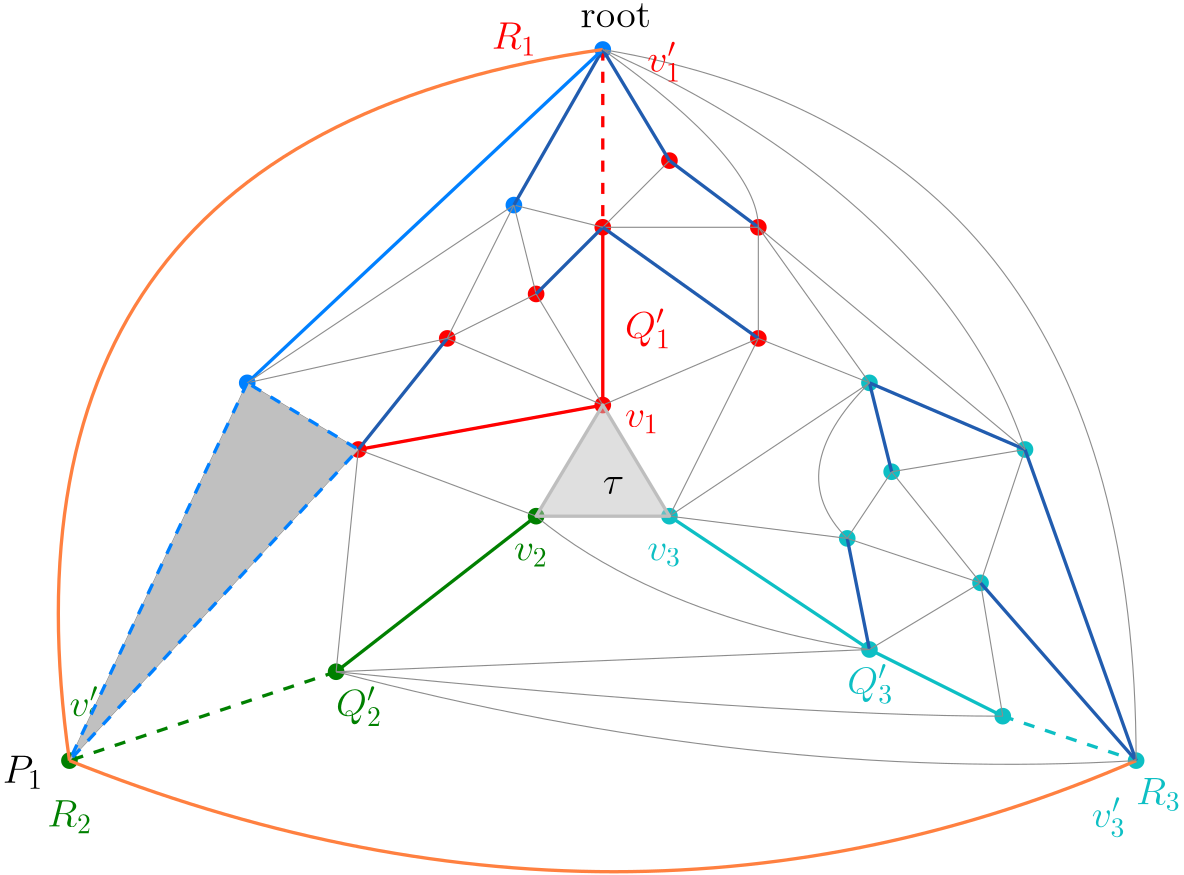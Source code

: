 <?xml version="1.0"?>
<!DOCTYPE ipe SYSTEM "ipe.dtd">
<ipe version="70218" creator="Ipe 7.2.26">
<info created="D:20230401205406" modified="D:20230403213959"/>
<ipestyle name="basic">
<symbol name="arrow/arc(spx)">
<path stroke="sym-stroke" fill="sym-stroke" pen="sym-pen">
0 0 m
-1 0.333 l
-1 -0.333 l
h
</path>
</symbol>
<symbol name="arrow/farc(spx)">
<path stroke="sym-stroke" fill="white" pen="sym-pen">
0 0 m
-1 0.333 l
-1 -0.333 l
h
</path>
</symbol>
<symbol name="arrow/ptarc(spx)">
<path stroke="sym-stroke" fill="sym-stroke" pen="sym-pen">
0 0 m
-1 0.333 l
-0.8 0 l
-1 -0.333 l
h
</path>
</symbol>
<symbol name="arrow/fptarc(spx)">
<path stroke="sym-stroke" fill="white" pen="sym-pen">
0 0 m
-1 0.333 l
-0.8 0 l
-1 -0.333 l
h
</path>
</symbol>
<symbol name="mark/circle(sx)" transformations="translations">
<path fill="sym-stroke">
0.6 0 0 0.6 0 0 e
0.4 0 0 0.4 0 0 e
</path>
</symbol>
<symbol name="mark/disk(sx)" transformations="translations">
<path fill="sym-stroke">
0.6 0 0 0.6 0 0 e
</path>
</symbol>
<symbol name="mark/fdisk(sfx)" transformations="translations">
<group>
<path fill="sym-fill">
0.5 0 0 0.5 0 0 e
</path>
<path fill="sym-stroke" fillrule="eofill">
0.6 0 0 0.6 0 0 e
0.4 0 0 0.4 0 0 e
</path>
</group>
</symbol>
<symbol name="mark/box(sx)" transformations="translations">
<path fill="sym-stroke" fillrule="eofill">
-0.6 -0.6 m
0.6 -0.6 l
0.6 0.6 l
-0.6 0.6 l
h
-0.4 -0.4 m
0.4 -0.4 l
0.4 0.4 l
-0.4 0.4 l
h
</path>
</symbol>
<symbol name="mark/square(sx)" transformations="translations">
<path fill="sym-stroke">
-0.6 -0.6 m
0.6 -0.6 l
0.6 0.6 l
-0.6 0.6 l
h
</path>
</symbol>
<symbol name="mark/fsquare(sfx)" transformations="translations">
<group>
<path fill="sym-fill">
-0.5 -0.5 m
0.5 -0.5 l
0.5 0.5 l
-0.5 0.5 l
h
</path>
<path fill="sym-stroke" fillrule="eofill">
-0.6 -0.6 m
0.6 -0.6 l
0.6 0.6 l
-0.6 0.6 l
h
-0.4 -0.4 m
0.4 -0.4 l
0.4 0.4 l
-0.4 0.4 l
h
</path>
</group>
</symbol>
<symbol name="mark/cross(sx)" transformations="translations">
<group>
<path fill="sym-stroke">
-0.43 -0.57 m
0.57 0.43 l
0.43 0.57 l
-0.57 -0.43 l
h
</path>
<path fill="sym-stroke">
-0.43 0.57 m
0.57 -0.43 l
0.43 -0.57 l
-0.57 0.43 l
h
</path>
</group>
</symbol>
<symbol name="arrow/fnormal(spx)">
<path stroke="sym-stroke" fill="white" pen="sym-pen">
0 0 m
-1 0.333 l
-1 -0.333 l
h
</path>
</symbol>
<symbol name="arrow/pointed(spx)">
<path stroke="sym-stroke" fill="sym-stroke" pen="sym-pen">
0 0 m
-1 0.333 l
-0.8 0 l
-1 -0.333 l
h
</path>
</symbol>
<symbol name="arrow/fpointed(spx)">
<path stroke="sym-stroke" fill="white" pen="sym-pen">
0 0 m
-1 0.333 l
-0.8 0 l
-1 -0.333 l
h
</path>
</symbol>
<symbol name="arrow/linear(spx)">
<path stroke="sym-stroke" pen="sym-pen">
-1 0.333 m
0 0 l
-1 -0.333 l
</path>
</symbol>
<symbol name="arrow/fdouble(spx)">
<path stroke="sym-stroke" fill="white" pen="sym-pen">
0 0 m
-1 0.333 l
-1 -0.333 l
h
-1 0 m
-2 0.333 l
-2 -0.333 l
h
</path>
</symbol>
<symbol name="arrow/double(spx)">
<path stroke="sym-stroke" fill="sym-stroke" pen="sym-pen">
0 0 m
-1 0.333 l
-1 -0.333 l
h
-1 0 m
-2 0.333 l
-2 -0.333 l
h
</path>
</symbol>
<symbol name="arrow/mid-normal(spx)">
<path stroke="sym-stroke" fill="sym-stroke" pen="sym-pen">
0.5 0 m
-0.5 0.333 l
-0.5 -0.333 l
h
</path>
</symbol>
<symbol name="arrow/mid-fnormal(spx)">
<path stroke="sym-stroke" fill="white" pen="sym-pen">
0.5 0 m
-0.5 0.333 l
-0.5 -0.333 l
h
</path>
</symbol>
<symbol name="arrow/mid-pointed(spx)">
<path stroke="sym-stroke" fill="sym-stroke" pen="sym-pen">
0.5 0 m
-0.5 0.333 l
-0.3 0 l
-0.5 -0.333 l
h
</path>
</symbol>
<symbol name="arrow/mid-fpointed(spx)">
<path stroke="sym-stroke" fill="white" pen="sym-pen">
0.5 0 m
-0.5 0.333 l
-0.3 0 l
-0.5 -0.333 l
h
</path>
</symbol>
<symbol name="arrow/mid-double(spx)">
<path stroke="sym-stroke" fill="sym-stroke" pen="sym-pen">
1 0 m
0 0.333 l
0 -0.333 l
h
0 0 m
-1 0.333 l
-1 -0.333 l
h
</path>
</symbol>
<symbol name="arrow/mid-fdouble(spx)">
<path stroke="sym-stroke" fill="white" pen="sym-pen">
1 0 m
0 0.333 l
0 -0.333 l
h
0 0 m
-1 0.333 l
-1 -0.333 l
h
</path>
</symbol>
<anglesize name="22.5 deg" value="22.5"/>
<anglesize name="30 deg" value="30"/>
<anglesize name="45 deg" value="45"/>
<anglesize name="60 deg" value="60"/>
<anglesize name="90 deg" value="90"/>
<arrowsize name="large" value="10"/>
<arrowsize name="small" value="5"/>
<arrowsize name="tiny" value="3"/>
<color name="blue" value="0 0 1"/>
<color name="brown" value="0.647 0.165 0.165"/>
<color name="darkblue" value="0 0 0.545"/>
<color name="darkcyan" value="0 0.545 0.545"/>
<color name="darkgray" value="0.663"/>
<color name="darkgreen" value="0 0.392 0"/>
<color name="darkmagenta" value="0.545 0 0.545"/>
<color name="darkorange" value="1 0.549 0"/>
<color name="darkred" value="0.545 0 0"/>
<color name="gold" value="1 0.843 0"/>
<color name="gray" value="0.745"/>
<color name="green" value="0 1 0"/>
<color name="lightblue" value="0.678 0.847 0.902"/>
<color name="lightcyan" value="0.878 1 1"/>
<color name="lightgray" value="0.827"/>
<color name="lightgreen" value="0.565 0.933 0.565"/>
<color name="lightyellow" value="1 1 0.878"/>
<color name="navy" value="0 0 0.502"/>
<color name="orange" value="1 0.647 0"/>
<color name="pink" value="1 0.753 0.796"/>
<color name="purple" value="0.627 0.125 0.941"/>
<color name="red" value="1 0 0"/>
<color name="seagreen" value="0.18 0.545 0.341"/>
<color name="turquoise" value="0.251 0.878 0.816"/>
<color name="violet" value="0.933 0.51 0.933"/>
<color name="yellow" value="1 1 0"/>
<dashstyle name="dash dot dotted" value="[4 2 1 2 1 2] 0"/>
<dashstyle name="dash dotted" value="[4 2 1 2] 0"/>
<dashstyle name="dashed" value="[4] 0"/>
<dashstyle name="dotted" value="[1 3] 0"/>
<gridsize name="10 pts (~3.5 mm)" value="10"/>
<gridsize name="14 pts (~5 mm)" value="14"/>
<gridsize name="16 pts (~6 mm)" value="16"/>
<gridsize name="20 pts (~7 mm)" value="20"/>
<gridsize name="28 pts (~10 mm)" value="28"/>
<gridsize name="32 pts (~12 mm)" value="32"/>
<gridsize name="4 pts" value="4"/>
<gridsize name="56 pts (~20 mm)" value="56"/>
<gridsize name="8 pts (~3 mm)" value="8"/>
<opacity name="10%" value="0.1"/>
<opacity name="30%" value="0.3"/>
<opacity name="50%" value="0.5"/>
<opacity name="75%" value="0.75"/>
<pen name="fat" value="1.2"/>
<pen name="heavier" value="0.8"/>
<pen name="ultrafat" value="2"/>
<symbolsize name="large" value="5"/>
<symbolsize name="small" value="2"/>
<symbolsize name="tiny" value="1.1"/>
<textsize name="Huge" value="\Huge"/>
<textsize name="LARGE" value="\LARGE"/>
<textsize name="Large" value="\Large"/>
<textsize name="footnote" value="\footnotesize"/>
<textsize name="huge" value="\huge"/>
<textsize name="large" value="\large"/>
<textsize name="script" value="\scriptsize"/>
<textsize name="small" value="\small"/>
<textsize name="tiny" value="\tiny"/>
<textstyle name="center" begin="\begin{center}" end="\end{center}"/>
<textstyle name="item" begin="\begin{itemize}\item{}" end="\end{itemize}"/>
<textstyle name="itemize" begin="\begin{itemize}" end="\end{itemize}"/>
<tiling name="falling" angle="-60" step="4" width="1"/>
<tiling name="rising" angle="30" step="4" width="1"/>
</ipestyle>
<page>
<layer name="base_graph"/>
<layer name="base_graph_greyEdge"/>
<layer name="common_spanning_tree"/>
<layer name="layer_1_Path"/>
<layer name="layer_1_color_base"/>
<layer name="layer_1_color"/>
<layer name="layer_1_color_v"/>
<layer name="layer_1_color_Q"/>
<layer name="layer_1_color_prime"/>
<layer name="just_try"/>
<view layers="just_try" active="just_try"/>
<use layer="base_graph" name="mark/disk(sx)" pos="288 768" size="normal" stroke="black"/>
<use name="mark/disk(sx)" pos="288 704" size="normal" stroke="black"/>
<use name="mark/disk(sx)" pos="288 640" size="normal" stroke="black"/>
<use name="mark/disk(sx)" pos="264 600" size="normal" stroke="black"/>
<use name="mark/disk(sx)" pos="312 600" size="normal" stroke="black"/>
<use name="mark/disk(sx)" pos="192 544" size="normal" stroke="black"/>
<use name="mark/disk(sx)" pos="96 512" size="normal" stroke="black"/>
<use name="mark/disk(sx)" pos="384 552" size="normal" stroke="black"/>
<use name="mark/disk(sx)" pos="432 528" size="normal" stroke="black"/>
<use name="mark/disk(sx)" pos="480 512" size="normal" stroke="black"/>
<use matrix="1 0 0 1 -8 8" name="mark/disk(sx)" pos="320 720" size="normal" stroke="black"/>
<use matrix="1 0 0 1 -8 -8" name="mark/disk(sx)" pos="352 712" size="normal" stroke="black"/>
<use name="mark/disk(sx)" pos="344 664" size="normal" stroke="black"/>
<use matrix="1 0 0 1 0 -16" name="mark/disk(sx)" pos="384 664" size="normal" stroke="black"/>
<use matrix="1 0 0 1 -8 -8" name="mark/disk(sx)" pos="448 632" size="normal" stroke="black"/>
<use matrix="1 0 0 1 -8 0" name="mark/disk(sx)" pos="400 616" size="normal" stroke="black"/>
<use name="mark/disk(sx)" pos="376 592" size="normal" stroke="black"/>
<use matrix="1 0 0 1 -8 0" name="mark/disk(sx)" pos="432 576" size="normal" stroke="black"/>
<path stroke="black">
288 768 m
288 704 l
</path>
<path stroke="black">
288 704 m
288 640 l
</path>
<path stroke="black">
288 640 m
264 600 l
</path>
<path stroke="black">
288 640 m
312 600 l
</path>
<path stroke="black">
312 600 m
264 600 l
</path>
<path stroke="black">
264 600 m
192 544 l
</path>
<path stroke="black">
192 544 m
96 512 l
</path>
<path stroke="black">
312 600 m
384 552 l
</path>
<path stroke="black">
384 552 m
192 544 l
</path>
<path stroke="black">
384 552 m
432 528 l
</path>
<path stroke="black">
432 528 m
480 512 l
</path>
<path stroke="black">
392 616 m
376 592 l
</path>
<path stroke="black">
424 576 m
392 616 l
</path>
<path stroke="black">
376 592 m
384 552 l
</path>
<path stroke="black">
384 552 m
424 576 l
</path>
<path stroke="black">
424 576 m
432 528 l
</path>
<path stroke="black">
424 576 m
480 512 l
</path>
<path stroke="black">
392 616 m
384 648 l
</path>
<path stroke="black">
392 616 m
440 624 l
</path>
<path stroke="black">
440 624 m
424 576 l
</path>
<path stroke="black">
440 624 m
480 512 l
</path>
<path stroke="black">
440 624 m
384 648 l
</path>
<path stroke="black">
384 648 m
344 704 l
</path>
<path stroke="black">
344 704 m
344 664 l
</path>
<path stroke="black">
344 664 m
384 648 l
</path>
<path stroke="black">
344 704 m
312 728 l
</path>
<path stroke="black">
312 728 m
288 704 l
</path>
<path stroke="black">
288 704 m
344 704 l
</path>
<path stroke="black">
288 704 m
344 664 l
</path>
<path stroke="black">
344 664 m
288 640 l
</path>
<path stroke="black">
344 664 m
312 600 l
</path>
<path stroke="black">
312 600 m
384 648 l
</path>
<path stroke="black">
312 600 m
376 592 l
</path>
<use name="mark/disk(sx)" pos="256 712" size="normal" stroke="black"/>
<use name="mark/disk(sx)" pos="264 680" size="normal" stroke="black"/>
<use name="mark/disk(sx)" pos="232 664" size="normal" stroke="black"/>
<use name="mark/disk(sx)" pos="160 648" size="normal" stroke="black"/>
<use name="mark/disk(sx)" pos="200 624" size="normal" stroke="black"/>
<path stroke="black">
160 648 m
200 624 l
</path>
<path stroke="black">
200 624 m
96 512 l
</path>
<path stroke="black">
160 648 m
96 512 l
</path>
<path stroke="black">
200 624 m
192 544 l
</path>
<path stroke="black">
200 624 m
264 600 l
</path>
<path stroke="black">
200 624 m
288 640 l
</path>
<path stroke="black">
200 624 m
232 664 l
</path>
<path stroke="black">
232 664 m
160 648 l
</path>
<path stroke="black">
232 664 m
256 712 l
</path>
<path stroke="black">
256 712 m
264 680 l
</path>
<path stroke="black">
264 680 m
232 664 l
</path>
<path stroke="black">
264 680 m
288 704 l
</path>
<path stroke="black">
288 704 m
256 712 l
</path>
<path stroke="black">
256 712 m
288 768 l
</path>
<path stroke="black">
288 768 m
160 648 l
</path>
<path stroke="black">
160 648 m
256 712 l
256 712 l
256 712 l
</path>
<path stroke="black">
96 512 m
296 432
480 512 c
</path>
<path stroke="black">
192 544 m
344 504
480 512 c
</path>
<path stroke="black">
192 544 m
352 528
432 528 c
</path>
<path stroke="black">
384 648 m
352 616
376 592 c
</path>
<path stroke="black">
288 768 m
480 736
480 512 c
</path>
<path stroke="black">
288 768 m
64 736
96 512 c
</path>
<path stroke="black">
288 768 m
312 728 l
</path>
<path stroke="black">
344 704 m
440 624 l
</path>
<path stroke="black">
288 768 m
344 744
416 696
440 624 c
</path>
<path stroke="black">
288 768 m
344 728
344 704 c
</path>
<path stroke="black">
264 600 m
312 560
384 552
384 552 c
</path>
<path stroke="black">
264 680 m
288 640 l
</path>
<path stroke="black">
232 664 m
288 640 l
</path>
<path stroke="black">
376 592 m
424 576 l
</path>
<use layer="base_graph_greyEdge" matrix="1 0 0 1 0 -16" name="mark/disk(sx)" pos="288 768" size="normal" stroke="black"/>
<use matrix="1 0 0 1 0 -16" name="mark/disk(sx)" pos="288 704" size="normal" stroke="black"/>
<use matrix="1 0 0 1 0 -16" name="mark/disk(sx)" pos="288 640" size="normal" stroke="black"/>
<use matrix="1 0 0 1 0 -16" name="mark/disk(sx)" pos="264 600" size="normal" stroke="black"/>
<use matrix="1 0 0 1 0 -16" name="mark/disk(sx)" pos="312 600" size="normal" stroke="black"/>
<use matrix="1 0 0 1 0 -16" name="mark/disk(sx)" pos="192 544" size="normal" stroke="black"/>
<use matrix="1 0 0 1 0 -16" name="mark/disk(sx)" pos="96 512" size="normal" stroke="black"/>
<use matrix="1 0 0 1 0 -16" name="mark/disk(sx)" pos="384 552" size="normal" stroke="black"/>
<use matrix="1 0 0 1 0 -16" name="mark/disk(sx)" pos="432 528" size="normal" stroke="black"/>
<use matrix="1 0 0 1 0 -16" name="mark/disk(sx)" pos="480 512" size="normal" stroke="black"/>
<use matrix="1 0 0 1 -8 -8" name="mark/disk(sx)" pos="320 720" size="normal" stroke="black"/>
<use matrix="1 0 0 1 -8 -24" name="mark/disk(sx)" pos="352 712" size="normal" stroke="black"/>
<use matrix="1 0 0 1 0 -16" name="mark/disk(sx)" pos="344 664" size="normal" stroke="black"/>
<use matrix="1 0 0 1 0 -32" name="mark/disk(sx)" pos="384 664" size="normal" stroke="black"/>
<use matrix="1 0 0 1 -8 -24" name="mark/disk(sx)" pos="448 632" size="normal" stroke="black"/>
<use matrix="1 0 0 1 -8 -16" name="mark/disk(sx)" pos="400 616" size="normal" stroke="black"/>
<use matrix="1 0 0 1 0 -16" name="mark/disk(sx)" pos="376 592" size="normal" stroke="black"/>
<use matrix="1 0 0 1 -8 -16" name="mark/disk(sx)" pos="432 576" size="normal" stroke="black"/>
<path matrix="1 0 0 1 0 -16" stroke="0.549">
288 768 m
288 704 l
</path>
<path matrix="1 0 0 1 0 -16" stroke="0.549">
288 704 m
288 640 l
</path>
<path matrix="1 0 0 1 0 -16" stroke="0.549">
288 640 m
264 600 l
</path>
<path matrix="1 0 0 1 0 -16" stroke="0.549">
288 640 m
312 600 l
</path>
<path matrix="1 0 0 1 0 -16" stroke="0.549">
312 600 m
264 600 l
</path>
<path matrix="1 0 0 1 0 -16" stroke="0.549">
264 600 m
192 544 l
</path>
<path matrix="1 0 0 1 0 -16" stroke="0.549">
192 544 m
96 512 l
</path>
<path matrix="1 0 0 1 0 -16" stroke="0.549">
312 600 m
384 552 l
</path>
<path matrix="1 0 0 1 0 -16" stroke="0.549">
384 552 m
192 544 l
</path>
<path matrix="1 0 0 1 0 -16" stroke="0.549">
384 552 m
432 528 l
</path>
<path matrix="1 0 0 1 0 -16" stroke="0.549">
432 528 m
480 512 l
</path>
<path matrix="1 0 0 1 0 -16" stroke="0.549">
392 616 m
376 592 l
</path>
<path matrix="1 0 0 1 0 -16" stroke="0.549">
424 576 m
392 616 l
</path>
<path matrix="1 0 0 1 0 -16" stroke="0.549">
376 592 m
384 552 l
</path>
<path matrix="1 0 0 1 0 -16" stroke="0.549">
384 552 m
424 576 l
</path>
<path matrix="1 0 0 1 0 -16" stroke="0.549">
424 576 m
432 528 l
</path>
<path matrix="1 0 0 1 0 -16" stroke="0.549">
424 576 m
480 512 l
</path>
<path matrix="1 0 0 1 0 -16" stroke="0.549">
392 616 m
384 648 l
</path>
<path matrix="1 0 0 1 0 -16" stroke="0.549">
392 616 m
440 624 l
</path>
<path matrix="1 0 0 1 0 -16" stroke="0.549">
440 624 m
424 576 l
</path>
<path matrix="1 0 0 1 0 -16" stroke="0.549">
440 624 m
480 512 l
</path>
<path matrix="1 0 0 1 0 -16" stroke="0.549">
440 624 m
384 648 l
</path>
<path matrix="1 0 0 1 0 -16" stroke="0.549">
384 648 m
344 704 l
</path>
<path matrix="1 0 0 1 0 -16" stroke="0.549">
344 704 m
344 664 l
</path>
<path matrix="1 0 0 1 0 -16" stroke="0.549">
344 664 m
384 648 l
</path>
<path matrix="1 0 0 1 0 -16" stroke="0.549">
344 704 m
312 728 l
</path>
<path matrix="1 0 0 1 0 -16" stroke="0.549">
312 728 m
288 704 l
</path>
<path matrix="1 0 0 1 0 -16" stroke="0.549">
288 704 m
344 704 l
</path>
<path matrix="1 0 0 1 0 -16" stroke="0.549">
288 704 m
344 664 l
</path>
<path matrix="1 0 0 1 0 -16" stroke="0.549">
344 664 m
288 640 l
</path>
<path matrix="1 0 0 1 0 -16" stroke="0.549">
344 664 m
312 600 l
</path>
<path matrix="1 0 0 1 0 -16" stroke="0.549">
312 600 m
384 648 l
</path>
<path matrix="1 0 0 1 0 -16" stroke="0.549">
312 600 m
376 592 l
</path>
<use matrix="1 0 0 1 0 -16" name="mark/disk(sx)" pos="256 712" size="normal" stroke="black"/>
<use matrix="1 0 0 1 0 -16" name="mark/disk(sx)" pos="264 680" size="normal" stroke="black"/>
<use matrix="1 0 0 1 0 -16" name="mark/disk(sx)" pos="232 664" size="normal" stroke="black"/>
<use matrix="1 0 0 1 0 -16" name="mark/disk(sx)" pos="160 648" size="normal" stroke="black"/>
<use matrix="1 0 0 1 0 -16" name="mark/disk(sx)" pos="200 624" size="normal" stroke="black"/>
<path matrix="1 0 0 1 0 -16" stroke="0.549">
160 648 m
200 624 l
</path>
<path matrix="1 0 0 1 0 -16" stroke="0.549">
200 624 m
96 512 l
</path>
<path matrix="1 0 0 1 0 -16" stroke="0.549">
160 648 m
96 512 l
</path>
<path matrix="1 0 0 1 0 -16" stroke="0.549">
200 624 m
192 544 l
</path>
<path matrix="1 0 0 1 0 -16" stroke="0.549">
200 624 m
264 600 l
</path>
<path matrix="1 0 0 1 0 -16" stroke="0.549">
200 624 m
288 640 l
</path>
<path matrix="1 0 0 1 0 -16" stroke="0.549">
200 624 m
232 664 l
</path>
<path matrix="1 0 0 1 0 -16" stroke="0.549">
232 664 m
160 648 l
</path>
<path matrix="1 0 0 1 0 -16" stroke="0.549">
232 664 m
256 712 l
</path>
<path matrix="1 0 0 1 0 -16" stroke="0.549">
256 712 m
264 680 l
</path>
<path matrix="1 0 0 1 0 -16" stroke="0.549">
264 680 m
232 664 l
</path>
<path matrix="1 0 0 1 0 -16" stroke="0.549">
264 680 m
288 704 l
</path>
<path matrix="1 0 0 1 0 -16" stroke="0.549">
288 704 m
256 712 l
</path>
<path matrix="1 0 0 1 0 -16" stroke="0.549">
256 712 m
288 768 l
</path>
<path matrix="1 0 0 1 0 -16" stroke="0.549">
288 768 m
160 648 l
</path>
<path matrix="1 0 0 1 0 -16" stroke="0.549">
160 648 m
256 712 l
256 712 l
256 712 l
</path>
<path matrix="1 0 0 1 0 -16" stroke="0.549">
96 512 m
296 432
480 512 c
</path>
<path matrix="1 0 0 1 0 -16" stroke="0.549">
192 544 m
344 504
480 512 c
</path>
<path matrix="1 0 0 1 0 -16" stroke="0.549">
192 544 m
352 528
432 528 c
</path>
<path matrix="1 0 0 1 0 -16" stroke="0.549">
384 648 m
352 616
376 592 c
</path>
<path matrix="1 0 0 1 0 -16" stroke="0.549">
288 768 m
480 736
480 512 c
</path>
<path matrix="1 0 0 1 0 -16" stroke="0.549">
288 768 m
64 736
96 512 c
</path>
<path matrix="1 0 0 1 0 -16" stroke="0.549">
288 768 m
312 728 l
</path>
<path matrix="1 0 0 1 0 -16" stroke="0.549">
344 704 m
440 624 l
</path>
<path matrix="1 0 0 1 0 -16" stroke="0.549">
288 768 m
344 744
416 696
440 624 c
</path>
<path matrix="1 0 0 1 0 -16" stroke="0.549">
288 768 m
344 728
344 704 c
</path>
<path matrix="1 0 0 1 0 -16" stroke="0.549">
264 600 m
312 560
384 552
384 552 c
</path>
<path matrix="1 0 0 1 0 -16" stroke="0.549">
264 680 m
288 640 l
</path>
<path matrix="1 0 0 1 0 -16" stroke="0.549">
232 664 m
288 640 l
</path>
<path matrix="1 0 0 1 0 -16" stroke="0.549">
376 592 m
424 576 l
</path>
<text matrix="1 0 0 1 0 -8" transformations="translations" pos="272 768" stroke="black" type="label" width="30.045" height="8.824" depth="0" valign="baseline" size="Large">root
</text>
<use layer="common_spanning_tree" matrix="1 0 0 1 0 -8" name="mark/disk(sx)" pos="288 768" size="normal" stroke="black"/>
<use matrix="1 0 0 1 0 -8" name="mark/disk(sx)" pos="288 704" size="normal" stroke="black"/>
<use matrix="1 0 0 1 0 -8" name="mark/disk(sx)" pos="288 640" size="normal" stroke="black"/>
<use matrix="1 0 0 1 0 -8" name="mark/disk(sx)" pos="264 600" size="normal" stroke="black"/>
<use matrix="1 0 0 1 0 -8" name="mark/disk(sx)" pos="312 600" size="normal" stroke="black"/>
<use matrix="1 0 0 1 0 -8" name="mark/disk(sx)" pos="192 544" size="normal" stroke="black"/>
<use matrix="1 0 0 1 0 -8" name="mark/disk(sx)" pos="96 512" size="normal" stroke="black"/>
<use matrix="1 0 0 1 0 -8" name="mark/disk(sx)" pos="384 552" size="normal" stroke="black"/>
<use matrix="1 0 0 1 0 -8" name="mark/disk(sx)" pos="432 528" size="normal" stroke="black"/>
<use matrix="1 0 0 1 0 -8" name="mark/disk(sx)" pos="480 512" size="normal" stroke="black"/>
<use matrix="1 0 0 1 -8 0" name="mark/disk(sx)" pos="320 720" size="normal" stroke="black"/>
<use matrix="1 0 0 1 -8 -16" name="mark/disk(sx)" pos="352 712" size="normal" stroke="black"/>
<use matrix="1 0 0 1 0 -8" name="mark/disk(sx)" pos="344 664" size="normal" stroke="black"/>
<use matrix="1 0 0 1 0 -24" name="mark/disk(sx)" pos="384 664" size="normal" stroke="black"/>
<use matrix="1 0 0 1 -8 -16" name="mark/disk(sx)" pos="448 632" size="normal" stroke="black"/>
<use matrix="1 0 0 1 -8 -8" name="mark/disk(sx)" pos="400 616" size="normal" stroke="black"/>
<use matrix="1 0 0 1 0 -8" name="mark/disk(sx)" pos="376 592" size="normal" stroke="black"/>
<use matrix="1 0 0 1 -8 -8" name="mark/disk(sx)" pos="432 576" size="normal" stroke="black"/>
<path matrix="1 0 0 1 0 -8" stroke="0.129 0.361 0.686" pen="fat">
288 768 m
288 704 l
</path>
<path matrix="1 0 0 1 0 -8" stroke="0.129 0.361 0.686" pen="fat">
288 704 m
288 640 l
</path>
<path matrix="1 0 0 1 0 -8" stroke="0.549">
288 640 m
264 600 l
</path>
<path matrix="1 0 0 1 0 -8" stroke="0.549">
288 640 m
312 600 l
</path>
<path matrix="1 0 0 1 0 -8" stroke="0.549">
312 600 m
264 600 l
</path>
<path matrix="1 0 0 1 0 -8" stroke="0.129 0.361 0.686" pen="fat">
264 600 m
192 544 l
</path>
<path matrix="1 0 0 1 0 -8" stroke="0.129 0.361 0.686" pen="fat">
192 544 m
96 512 l
</path>
<path matrix="1 0 0 1 0 -8" stroke="0.129 0.361 0.686" pen="fat">
312 600 m
384 552 l
</path>
<path matrix="1 0 0 1 0 -8" stroke="0.549">
384 552 m
192 544 l
</path>
<path matrix="1 0 0 1 0 -8" stroke="0.129 0.361 0.686" pen="fat">
384 552 m
432 528 l
</path>
<path matrix="1 0 0 1 0 -8" stroke="0.129 0.361 0.686" pen="fat">
432 528 m
480 512 l
</path>
<path matrix="1 0 0 1 0 -8" stroke="0.549">
392 616 m
376 592 l
</path>
<path matrix="1 0 0 1 0 -8" stroke="0.549">
424 576 m
392 616 l
</path>
<path matrix="1 0 0 1 0 -8" stroke="0.129 0.361 0.686" pen="fat">
376 592 m
384 552 l
</path>
<path matrix="1 0 0 1 0 -8" stroke="0.549">
384 552 m
424 576 l
</path>
<path matrix="1 0 0 1 0 -8" stroke="0.549">
424 576 m
432 528 l
</path>
<path matrix="1 0 0 1 0 -8" stroke="0.129 0.361 0.686" pen="fat">
424 576 m
480 512 l
</path>
<path matrix="1 0 0 1 0 -8" stroke="0.129 0.361 0.686" pen="fat">
392 616 m
384 648 l
</path>
<path matrix="1 0 0 1 0 -8" stroke="0.549">
392 616 m
440 624 l
</path>
<path matrix="1 0 0 1 0 -8" stroke="0.549">
440 624 m
424 576 l
</path>
<path matrix="1 0 0 1 0 -8" stroke="0.129 0.361 0.686" pen="fat">
440 624 m
480 512 l
</path>
<path matrix="1 0 0 1 0 -8" stroke="0.129 0.361 0.686" pen="fat">
440 624 m
384 648 l
</path>
<path matrix="1 0 0 1 0 -8" stroke="0.549">
384 648 m
344 704 l
</path>
<path matrix="1 0 0 1 0 -8" stroke="0.549">
344 704 m
344 664 l
</path>
<path matrix="1 0 0 1 0 -8" stroke="0.549">
344 664 m
384 648 l
</path>
<path matrix="1 0 0 1 0 -8" stroke="0.129 0.361 0.686" pen="fat">
344 704 m
312 728 l
</path>
<path matrix="1 0 0 1 0 -8" stroke="0.549">
312 728 m
288 704 l
</path>
<path matrix="1 0 0 1 0 -8" stroke="0.549">
288 704 m
344 704 l
</path>
<path matrix="1 0 0 1 0 -8" stroke="0.129 0.361 0.686" pen="fat">
288 704 m
344 664 l
</path>
<path matrix="1 0 0 1 0 -8" stroke="0.549">
344 664 m
288 640 l
</path>
<path matrix="1 0 0 1 0 -8" stroke="0.549">
344 664 m
312 600 l
</path>
<path matrix="1 0 0 1 0 -8" stroke="0.549">
312 600 m
384 648 l
</path>
<path matrix="1 0 0 1 0 -8" stroke="0.549">
312 600 m
376 592 l
</path>
<use matrix="1 0 0 1 0 -8" name="mark/disk(sx)" pos="256 712" size="normal" stroke="black"/>
<use matrix="1 0 0 1 0 -8" name="mark/disk(sx)" pos="264 680" size="normal" stroke="black"/>
<use matrix="1 0 0 1 0 -8" name="mark/disk(sx)" pos="232 664" size="normal" stroke="black"/>
<use matrix="1 0 0 1 0 -8" name="mark/disk(sx)" pos="160 648" size="normal" stroke="black"/>
<use matrix="1 0 0 1 0 -8" name="mark/disk(sx)" pos="200 624" size="normal" stroke="black"/>
<path matrix="1 0 0 1 0 -8" stroke="0.549">
160 648 m
200 624 l
</path>
<path matrix="1 0 0 1 0 -8" stroke="0.549">
200 624 m
96 512 l
</path>
<path matrix="1 0 0 1 0 -8" stroke="0.549">
160 648 m
96 512 l
</path>
<path matrix="1 0 0 1 0 -8" stroke="0.549">
200 624 m
192 544 l
</path>
<path matrix="1 0 0 1 0 -8" stroke="0.549">
200 624 m
264 600 l
</path>
<path matrix="1 0 0 1 0 -8" stroke="0.129 0.361 0.686" pen="fat">
200 624 m
288 640 l
</path>
<path matrix="1 0 0 1 0 -8" stroke="0.129 0.361 0.686" pen="fat">
200 624 m
232 664 l
</path>
<path matrix="1 0 0 1 0 -8" stroke="0.549">
232 664 m
160 648 l
</path>
<path matrix="1 0 0 1 0 -8" stroke="0.549">
232 664 m
256 712 l
</path>
<path matrix="1 0 0 1 0 -8" stroke="0.549">
256 712 m
264 680 l
</path>
<path matrix="1 0 0 1 0 -8" stroke="0.549">
264 680 m
232 664 l
</path>
<path matrix="1 0 0 1 0 -8" stroke="0.129 0.361 0.686" pen="fat">
264 680 m
288 704 l
</path>
<path matrix="1 0 0 1 0 -8" stroke="0.549">
288 704 m
256 712 l
</path>
<path matrix="1 0 0 1 0 -8" stroke="0.129 0.361 0.686" pen="fat">
256 712 m
288 768 l
</path>
<path matrix="1 0 0 1 0 -8" stroke="0.129 0.361 0.686" pen="fat">
288 768 m
160 648 l
</path>
<path matrix="1 0 0 1 0 -8" stroke="0.549">
160 648 m
256 712 l
256 712 l
256 712 l
</path>
<path matrix="1 0 0 1 0 -8" stroke="0.129 0.361 0.686" pen="fat">
96 512 m
296 432
480 512 c
</path>
<path matrix="1 0 0 1 0 -8" stroke="0.549">
192 544 m
344 504
480 512 c
</path>
<path matrix="1 0 0 1 0 -8" stroke="0.549">
192 544 m
352 528
432 528 c
</path>
<path matrix="1 0 0 1 0 -8" stroke="0.549">
384 648 m
352 616
376 592 c
</path>
<path matrix="1 0 0 1 0 -8" stroke="0.549">
288 768 m
480 736
480 512 c
</path>
<path matrix="1 0 0 1 0 -8" stroke="0.129 0.361 0.686" pen="fat">
288 768 m
64 736
96 512 c
</path>
<path matrix="1 0 0 1 0 -8" stroke="0.129 0.361 0.686" pen="fat">
288 768 m
312 728 l
</path>
<path matrix="1 0 0 1 0 -8" stroke="0.549">
344 704 m
440 624 l
</path>
<path matrix="1 0 0 1 0 -8" stroke="0.549">
288 768 m
344 744
416 696
440 624 c
</path>
<path matrix="1 0 0 1 0 -8" stroke="0.549">
288 768 m
344 728
344 704 c
</path>
<path matrix="1 0 0 1 0 -8" stroke="0.549">
264 600 m
312 560
384 552
384 552 c
</path>
<path matrix="1 0 0 1 0 -8" stroke="0.549">
264 680 m
288 640 l
</path>
<path matrix="1 0 0 1 0 -8" stroke="0.549">
232 664 m
288 640 l
</path>
<path matrix="1 0 0 1 0 -8" stroke="0.549">
376 592 m
424 576 l
</path>
<text transformations="translations" pos="272 768" stroke="black" type="label" width="30.045" height="8.824" depth="0" valign="baseline" size="Large">root
</text>
<use layer="layer_1_Path" matrix="1 0 0 1 64 -64" name="mark/disk(sx)" pos="288 768" size="normal"/>
<use matrix="1 0 0 1 64 -64" name="mark/disk(sx)" pos="288 704" size="normal" stroke="black"/>
<use matrix="1 0 0 1 64 -64" name="mark/disk(sx)" pos="288 640" size="normal" stroke="black"/>
<use matrix="1 0 0 1 64 -64" name="mark/disk(sx)" pos="264 600" size="normal" stroke="black"/>
<use matrix="1 0 0 1 64 -64" name="mark/disk(sx)" pos="312 600" size="normal" stroke="black"/>
<use matrix="1 0 0 1 64 -64" name="mark/disk(sx)" pos="192 544" size="normal" stroke="black"/>
<use matrix="1 0 0 1 64 -64" name="mark/disk(sx)" pos="96 512" size="normal" stroke="black"/>
<use matrix="1 0 0 1 64 -64" name="mark/disk(sx)" pos="384 552" size="normal" stroke="black"/>
<use matrix="1 0 0 1 64 -64" name="mark/disk(sx)" pos="432 528" size="normal" stroke="black"/>
<use matrix="1 0 0 1 64 -64" name="mark/disk(sx)" pos="480 512" size="normal" stroke="black"/>
<use matrix="1 0 0 1 56 -56" name="mark/disk(sx)" pos="320 720" size="normal" stroke="black"/>
<use matrix="1 0 0 1 56 -72" name="mark/disk(sx)" pos="352 712" size="normal" stroke="black"/>
<use matrix="1 0 0 1 64 -64" name="mark/disk(sx)" pos="344 664" size="normal" stroke="black"/>
<use matrix="1 0 0 1 64 -80" name="mark/disk(sx)" pos="384 664" size="normal" stroke="black"/>
<use matrix="1 0 0 1 56 -72" name="mark/disk(sx)" pos="448 632" size="normal" stroke="black"/>
<use matrix="1 0 0 1 56 -64" name="mark/disk(sx)" pos="400 616" size="normal" stroke="black"/>
<use matrix="1 0 0 1 64 -64" name="mark/disk(sx)" pos="376 592" size="normal" stroke="black"/>
<use matrix="1 0 0 1 56 -64" name="mark/disk(sx)" pos="432 576" size="normal" stroke="black"/>
<path stroke="0.129 0.361 0.686" pen="fat">
352 704 m
352 640 l
</path>
<path matrix="1 0 0 1 64 -64" stroke="0.129 0.361 0.686" pen="fat">
288 704 m
288 640 l
</path>
<path matrix="1 0 0 1 64 -64" stroke="0.549">
288 640 m
264 600 l
</path>
<path matrix="1 0 0 1 64 -64" stroke="0.549">
288 640 m
312 600 l
</path>
<path matrix="1 0 0 1 64 -64" stroke="0.549">
312 600 m
264 600 l
</path>
<path matrix="1 0 0 1 64 -64" stroke="0.129 0.361 0.686" pen="fat">
264 600 m
192 544 l
</path>
<path matrix="1 0 0 1 64 -64" stroke="0.129 0.361 0.686" pen="fat">
192 544 m
96 512 l
</path>
<path matrix="1 0 0 1 64 -64" stroke="0.129 0.361 0.686" pen="fat">
312 600 m
384 552 l
</path>
<path matrix="1 0 0 1 64 -64" stroke="0.549">
384 552 m
192 544 l
</path>
<path matrix="1 0 0 1 64 -64" stroke="0.129 0.361 0.686" pen="fat">
384 552 m
432 528 l
</path>
<path matrix="1 0 0 1 64 -64" stroke="0.129 0.361 0.686" pen="fat">
432 528 m
480 512 l
</path>
<path matrix="1 0 0 1 64 -64" stroke="0.549">
392 616 m
376 592 l
</path>
<path matrix="1 0 0 1 64 -64" stroke="0.549">
424 576 m
392 616 l
</path>
<path matrix="1 0 0 1 64 -64" stroke="0.129 0.361 0.686" pen="fat">
376 592 m
384 552 l
</path>
<path matrix="1 0 0 1 64 -64" stroke="0.549">
384 552 m
424 576 l
</path>
<path matrix="1 0 0 1 64 -64" stroke="0.549">
424 576 m
432 528 l
</path>
<path matrix="1 0 0 1 64 -64" stroke="0.129 0.361 0.686" pen="fat">
424 576 m
480 512 l
</path>
<path matrix="1 0 0 1 64 -64" stroke="0.129 0.361 0.686" pen="fat">
392 616 m
384 648 l
</path>
<path matrix="1 0 0 1 64 -64" stroke="0.549">
392 616 m
440 624 l
</path>
<path matrix="1 0 0 1 64 -64" stroke="0.549">
440 624 m
424 576 l
</path>
<path matrix="1 0 0 1 64 -64" stroke="0.129 0.361 0.686" pen="fat">
440 624 m
480 512 l
</path>
<path matrix="1 0 0 1 64 -64" stroke="0.129 0.361 0.686" pen="fat">
440 624 m
384 648 l
</path>
<path matrix="1 0 0 1 64 -64" stroke="0.549">
384 648 m
344 704 l
</path>
<path matrix="1 0 0 1 64 -64" stroke="0.549">
344 704 m
344 664 l
</path>
<path matrix="1 0 0 1 64 -64" stroke="0.549">
344 664 m
384 648 l
</path>
<path matrix="1 0 0 1 64 -64" stroke="0.129 0.361 0.686" pen="fat">
344 704 m
312 728 l
</path>
<path matrix="1 0 0 1 64 -64" stroke="0.549">
312 728 m
288 704 l
</path>
<path matrix="1 0 0 1 64 -64" stroke="0.549">
288 704 m
344 704 l
</path>
<path matrix="1 0 0 1 64 -64" stroke="0.129 0.361 0.686" pen="fat">
288 704 m
344 664 l
</path>
<path matrix="1 0 0 1 64 -64" stroke="0.549">
344 664 m
288 640 l
</path>
<path matrix="1 0 0 1 64 -64" stroke="0.549">
344 664 m
312 600 l
</path>
<path matrix="1 0 0 1 64 -64" stroke="0.549">
312 600 m
384 648 l
</path>
<path matrix="1 0 0 1 64 -64" stroke="0.549">
312 600 m
376 592 l
</path>
<use matrix="1 0 0 1 64 -64" name="mark/disk(sx)" pos="256 712" size="normal" stroke="black"/>
<use matrix="1 0 0 1 64 -64" name="mark/disk(sx)" pos="264 680" size="normal" stroke="black"/>
<use matrix="1 0 0 1 64 -64" name="mark/disk(sx)" pos="232 664" size="normal" stroke="black"/>
<use matrix="1 0 0 1 64 -64" name="mark/disk(sx)" pos="160 648" size="normal" stroke="black"/>
<use matrix="1 0 0 1 64 -64" name="mark/disk(sx)" pos="200 624" size="normal" stroke="black"/>
<path matrix="1 0 0 1 64 -64" stroke="0.549">
160 648 m
200 624 l
</path>
<path matrix="1 0 0 1 64 -64" stroke="0.549">
200 624 m
96 512 l
</path>
<path matrix="1 0 0 1 64 -64" stroke="0.549">
160 648 m
96 512 l
</path>
<path matrix="1 0 0 1 64 -64" stroke="0.549">
200 624 m
192 544 l
</path>
<path matrix="1 0 0 1 64 -64" stroke="0.549">
200 624 m
264 600 l
</path>
<path matrix="1 0 0 1 64 -64" stroke="0.129 0.361 0.686" pen="fat">
200 624 m
288 640 l
</path>
<path matrix="1 0 0 1 64 -64" stroke="0.129 0.361 0.686" pen="fat">
200 624 m
232 664 l
</path>
<path matrix="1 0 0 1 64 -64" stroke="0.549">
232 664 m
160 648 l
</path>
<path matrix="1 0 0 1 64 -64" stroke="0.549">
232 664 m
256 712 l
</path>
<path matrix="1 0 0 1 64 -64" stroke="0.549">
256 712 m
264 680 l
</path>
<path matrix="1 0 0 1 64 -64" stroke="0.549">
264 680 m
232 664 l
</path>
<path matrix="1 0 0 1 64 -64" stroke="0.129 0.361 0.686" pen="fat">
264 680 m
288 704 l
</path>
<path matrix="1 0 0 1 64 -64" stroke="0.549">
288 704 m
256 712 l
</path>
<path stroke="0.129 0.361 0.686" pen="fat">
320 648 m
352 704 l
</path>
<path stroke="0.129 0.361 0.686" pen="fat">
352 704 m
224 584 l
</path>
<path matrix="1 0 0 1 64 -64" stroke="0.549">
160 648 m
256 712 l
256 712 l
256 712 l
</path>
<path matrix="1 0 0 1 64 -64" stroke="1 0.502 0.251" pen="fat">
96 512 m
296 432
480 512 c
</path>
<path matrix="1 0 0 1 64 -64" stroke="0.549">
192 544 m
344 504
480 512 c
</path>
<path matrix="1 0 0 1 64 -64" stroke="0.549">
192 544 m
352 528
432 528 c
</path>
<path matrix="1 0 0 1 64 -64" stroke="0.549">
384 648 m
352 616
376 592 c
</path>
<path stroke="0.549">
352 704 m
544 672
544 448 c
</path>
<path stroke="1 0.502 0.251" pen="fat">
352 704 m
128 672
160 448 c
</path>
<path stroke="0.129 0.361 0.686" pen="fat">
352 704 m
376 664 l
</path>
<path matrix="1 0 0 1 64 -64" stroke="0.549">
344 704 m
440 624 l
</path>
<path stroke="0.549">
352 704 m
408 680
480 632
504 560 c
</path>
<path stroke="0.549">
352 704 m
408 664
408 640 c
</path>
<path matrix="1 0 0 1 64 -64" stroke="0.549">
264 600 m
312 560
384 552
384 552 c
</path>
<path matrix="1 0 0 1 64 -64" stroke="0.549">
264 680 m
288 640 l
</path>
<path matrix="1 0 0 1 64 -64" stroke="0.549">
232 664 m
288 640 l
</path>
<path matrix="1 0 0 1 64 -64" stroke="0.549">
376 592 m
424 576 l
</path>
<text matrix="1 0 0 1 72 -56" transformations="translations" pos="272 768" stroke="black" type="label" width="30.045" height="8.824" depth="0" valign="baseline" size="Large">root
</text>
<text matrix="1 0 0 1 -136 -328" transformations="translations" pos="272 768" stroke="black" type="label" width="14.534" height="9.805" depth="2.15" valign="baseline" size="Large">$P_1$</text>
<use layer="layer_1_color_base" matrix="1 0 0 1 0 -88" name="mark/disk(sx)" pos="288 768" size="large" stroke="1 0 0"/>
<use matrix="1 0 0 1 0 -88" name="mark/disk(sx)" pos="288 704" size="normal" stroke="black"/>
<use matrix="1 0 0 1 0 -88" name="mark/disk(sx)" pos="288 640" size="normal" stroke="black"/>
<use matrix="1 0 0 1 0 -88" name="mark/disk(sx)" pos="264 600" size="normal" stroke="black"/>
<use matrix="1 0 0 1 0 -88" name="mark/disk(sx)" pos="312 600" size="normal" stroke="black"/>
<use matrix="1 0 0 1 0 -88" name="mark/disk(sx)" pos="192 544" size="normal" stroke="black"/>
<use matrix="1 0 0 1 0 -88" name="mark/disk(sx)" pos="96 512" size="large" stroke="0 0.502 0"/>
<use matrix="1 0 0 1 0 -88" name="mark/disk(sx)" pos="384 552" size="normal" stroke="black"/>
<use matrix="1 0 0 1 0 -88" name="mark/disk(sx)" pos="432 528" size="normal" stroke="black"/>
<use matrix="1 0 0 1 0 -88" name="mark/disk(sx)" pos="480 512" size="large" stroke="0.051 0.749 0.769"/>
<use matrix="1 0 0 1 -8 -80" name="mark/disk(sx)" pos="320 720" size="normal" stroke="black"/>
<use matrix="1 0 0 1 -8 -96" name="mark/disk(sx)" pos="352 712" size="normal" stroke="black"/>
<use matrix="1 0 0 1 0 -88" name="mark/disk(sx)" pos="344 664" size="normal" stroke="black"/>
<use matrix="1 0 0 1 0 -104" name="mark/disk(sx)" pos="384 664" size="normal" stroke="black"/>
<use matrix="1 0 0 1 -8 -96" name="mark/disk(sx)" pos="448 632" size="normal" stroke="black"/>
<use matrix="1 0 0 1 -8 -88" name="mark/disk(sx)" pos="400 616" size="normal" stroke="black"/>
<use matrix="1 0 0 1 0 -88" name="mark/disk(sx)" pos="376 592" size="normal" stroke="black"/>
<use matrix="1 0 0 1 -8 -88" name="mark/disk(sx)" pos="432 576" size="normal" stroke="black"/>
<path matrix="1 0 0 1 -64 -24" stroke="0.129 0.361 0.686" pen="fat">
352 704 m
352 640 l
</path>
<path matrix="1 0 0 1 0 -88" stroke="0.129 0.361 0.686" pen="fat">
288 704 m
288 640 l
</path>
<path matrix="1 0 0 1 0 -88" stroke="0.549">
288 640 m
264 600 l
</path>
<path matrix="1 0 0 1 0 -88" stroke="0.549">
288 640 m
312 600 l
</path>
<path matrix="1 0 0 1 0 -88" stroke="0.549">
312 600 m
264 600 l
</path>
<path matrix="1 0 0 1 0 -88" stroke="0.129 0.361 0.686" pen="fat">
264 600 m
192 544 l
</path>
<path matrix="1 0 0 1 0 -88" stroke="0.129 0.361 0.686" pen="fat">
192 544 m
96 512 l
</path>
<path matrix="1 0 0 1 0 -88" stroke="0.129 0.361 0.686" pen="fat">
312 600 m
384 552 l
</path>
<path matrix="1 0 0 1 0 -88" stroke="0.549">
384 552 m
192 544 l
</path>
<path matrix="1 0 0 1 0 -88" stroke="0.129 0.361 0.686" pen="fat">
384 552 m
432 528 l
</path>
<path matrix="1 0 0 1 0 -88" stroke="0.129 0.361 0.686" pen="fat">
432 528 m
480 512 l
</path>
<path matrix="1 0 0 1 0 -88" stroke="0.549">
392 616 m
376 592 l
</path>
<path matrix="1 0 0 1 0 -88" stroke="0.549">
424 576 m
392 616 l
</path>
<path matrix="1 0 0 1 0 -88" stroke="0.129 0.361 0.686" pen="fat">
376 592 m
384 552 l
</path>
<path matrix="1 0 0 1 0 -88" stroke="0.549">
384 552 m
424 576 l
</path>
<path matrix="1 0 0 1 0 -88" stroke="0.549">
424 576 m
432 528 l
</path>
<path matrix="1 0 0 1 0 -88" stroke="0.129 0.361 0.686" pen="fat">
424 576 m
480 512 l
</path>
<path matrix="1 0 0 1 0 -88" stroke="0.129 0.361 0.686" pen="fat">
392 616 m
384 648 l
</path>
<path matrix="1 0 0 1 0 -88" stroke="0.549">
392 616 m
440 624 l
</path>
<path matrix="1 0 0 1 0 -88" stroke="0.549">
440 624 m
424 576 l
</path>
<path matrix="1 0 0 1 0 -88" stroke="0.129 0.361 0.686" pen="fat">
440 624 m
480 512 l
</path>
<path matrix="1 0 0 1 0 -88" stroke="0.129 0.361 0.686" pen="fat">
440 624 m
384 648 l
</path>
<path matrix="1 0 0 1 0 -88" stroke="0.549">
384 648 m
344 704 l
</path>
<path matrix="1 0 0 1 0 -88" stroke="0.549">
344 704 m
344 664 l
</path>
<path matrix="1 0 0 1 0 -88" stroke="0.549">
344 664 m
384 648 l
</path>
<path matrix="1 0 0 1 0 -88" stroke="0.129 0.361 0.686" pen="fat">
344 704 m
312 728 l
</path>
<path matrix="1 0 0 1 0 -88" stroke="0.549">
312 728 m
288 704 l
</path>
<path matrix="1 0 0 1 0 -88" stroke="0.549">
288 704 m
344 704 l
</path>
<path matrix="1 0 0 1 0 -88" stroke="0.129 0.361 0.686" pen="fat">
288 704 m
344 664 l
</path>
<path matrix="1 0 0 1 0 -88" stroke="0.549">
344 664 m
288 640 l
</path>
<path matrix="1 0 0 1 0 -88" stroke="0.549">
344 664 m
312 600 l
</path>
<path matrix="1 0 0 1 0 -88" stroke="0.549">
312 600 m
384 648 l
</path>
<path matrix="1 0 0 1 0 -88" stroke="0.549">
312 600 m
376 592 l
</path>
<use matrix="1 0 0 1 0 -88" name="mark/disk(sx)" pos="256 712" size="normal" stroke="black"/>
<use matrix="1 0 0 1 0 -88" name="mark/disk(sx)" pos="264 680" size="normal" stroke="black"/>
<use matrix="1 0 0 1 0 -88" name="mark/disk(sx)" pos="232 664" size="normal" stroke="black"/>
<use matrix="1 0 0 1 0 -88" name="mark/disk(sx)" pos="160 648" size="normal" stroke="black"/>
<use matrix="1 0 0 1 0 -88" name="mark/disk(sx)" pos="200 624" size="normal" stroke="black"/>
<path matrix="1 0 0 1 0 -88" stroke="0.549">
160 648 m
200 624 l
</path>
<path matrix="1 0 0 1 0 -88" stroke="0.549">
200 624 m
96 512 l
</path>
<path matrix="1 0 0 1 0 -88" stroke="0.549">
160 648 m
96 512 l
</path>
<path matrix="1 0 0 1 0 -88" stroke="0.549">
200 624 m
192 544 l
</path>
<path matrix="1 0 0 1 0 -88" stroke="0.549">
200 624 m
264 600 l
</path>
<path matrix="1 0 0 1 0 -88" stroke="0.129 0.361 0.686" pen="fat">
200 624 m
288 640 l
</path>
<path matrix="1 0 0 1 0 -88" stroke="0.129 0.361 0.686" pen="fat">
200 624 m
232 664 l
</path>
<path matrix="1 0 0 1 0 -88" stroke="0.549">
232 664 m
160 648 l
</path>
<path matrix="1 0 0 1 0 -88" stroke="0.549">
232 664 m
256 712 l
</path>
<path matrix="1 0 0 1 0 -88" stroke="0.549">
256 712 m
264 680 l
</path>
<path matrix="1 0 0 1 0 -88" stroke="0.549">
264 680 m
232 664 l
</path>
<path matrix="1 0 0 1 0 -88" stroke="0.129 0.361 0.686" pen="fat">
264 680 m
288 704 l
</path>
<path matrix="1 0 0 1 0 -88" stroke="0.549">
288 704 m
256 712 l
</path>
<path matrix="1 0 0 1 -64 -24" stroke="0.129 0.361 0.686" pen="fat">
320 648 m
352 704 l
</path>
<path matrix="1 0 0 1 -64 -24" stroke="0.129 0.361 0.686" pen="fat">
352 704 m
224 584 l
</path>
<path matrix="1 0 0 1 0 -88" stroke="0.549">
160 648 m
256 712 l
256 712 l
256 712 l
</path>
<path matrix="1 0 0 1 0 -88" stroke="1 0.502 0.251" pen="fat">
96 512 m
296 432
480 512 c
</path>
<path matrix="1 0 0 1 0 -88" stroke="0.549">
192 544 m
344 504
480 512 c
</path>
<path matrix="1 0 0 1 0 -88" stroke="0.549">
192 544 m
352 528
432 528 c
</path>
<path matrix="1 0 0 1 0 -88" stroke="0.549">
384 648 m
352 616
376 592 c
</path>
<path matrix="1 0 0 1 -64 -24" stroke="0.549">
352 704 m
544 672
544 448 c
</path>
<path matrix="1 0 0 1 -64 -24" stroke="1 0.502 0.251" pen="fat">
352 704 m
128 672
160 448 c
</path>
<path matrix="1 0 0 1 -64 -24" stroke="0.129 0.361 0.686" pen="fat">
352 704 m
376 664 l
</path>
<path matrix="1 0 0 1 0 -88" stroke="0.549">
344 704 m
440 624 l
</path>
<path matrix="1 0 0 1 -64 -24" stroke="0.549">
352 704 m
408 680
480 632
504 560 c
</path>
<path matrix="1 0 0 1 -64 -24" stroke="0.549">
352 704 m
408 664
408 640 c
</path>
<path matrix="1 0 0 1 0 -88" stroke="0.549">
264 600 m
312 560
384 552
384 552 c
</path>
<path matrix="1 0 0 1 0 -88" stroke="0.549">
264 680 m
288 640 l
</path>
<path matrix="1 0 0 1 0 -88" stroke="0.549">
232 664 m
288 640 l
</path>
<path matrix="1 0 0 1 0 -88" stroke="0.549">
376 592 m
424 576 l
</path>
<text matrix="1 0 0 1 8 -80" transformations="translations" pos="272 768" stroke="black" type="label" width="30.045" height="8.824" depth="0" valign="baseline" size="Large">root
</text>
<text matrix="1 0 0 1 -200 -352" transformations="translations" pos="272 768" stroke="black" type="label" width="14.534" height="9.805" depth="2.15" valign="baseline" size="Large" style="math">P_1</text>
<use layer="layer_1_color" matrix="1 0 0 1 0 -88" name="mark/disk(sx)" pos="288 768" size="large" stroke="1 0 0"/>
<use matrix="1 0 0 1 0 -88" name="mark/disk(sx)" pos="288 704" size="large" stroke="1 0 0"/>
<use matrix="1 0 0 1 0 -88" name="mark/disk(sx)" pos="288 640" size="large" stroke="1 0 0"/>
<use matrix="1 0 0 1 0 -88" name="mark/disk(sx)" pos="264 600" size="large" stroke="0 0.502 0"/>
<use matrix="1 0 0 1 0 -88" name="mark/disk(sx)" pos="312 600" size="large" stroke="0.051 0.749 0.769"/>
<use matrix="1 0 0 1 0 -88" name="mark/disk(sx)" pos="192 544" size="large" stroke="0 0.502 0"/>
<use matrix="1 0 0 1 0 -88" name="mark/disk(sx)" pos="96 512" size="large" stroke="0 0.502 0"/>
<use matrix="1 0 0 1 0 -88" name="mark/disk(sx)" pos="384 552" size="large" stroke="0.051 0.749 0.769"/>
<use matrix="1 0 0 1 0 -88" name="mark/disk(sx)" pos="432 528" size="large" stroke="0.051 0.749 0.769"/>
<use matrix="1 0 0 1 0 -88" name="mark/disk(sx)" pos="480 512" size="large" stroke="0.051 0.749 0.769"/>
<use matrix="1 0 0 1 -8 -80" name="mark/disk(sx)" pos="320 720" size="large" stroke="1 0 0"/>
<use matrix="1 0 0 1 -8 -96" name="mark/disk(sx)" pos="352 712" size="large" stroke="1 0 0"/>
<use matrix="1 0 0 1 0 -88" name="mark/disk(sx)" pos="344 664" size="large" stroke="1 0 0"/>
<use matrix="1 0 0 1 0 -104" name="mark/disk(sx)" pos="384 664" size="large" stroke="0.051 0.749 0.769"/>
<use matrix="1 0 0 1 -8 -96" name="mark/disk(sx)" pos="448 632" size="large" stroke="0.051 0.749 0.769"/>
<use matrix="1 0 0 1 -8 -88" name="mark/disk(sx)" pos="400 616" size="large" stroke="0.051 0.749 0.769"/>
<use matrix="1 0 0 1 0 -88" name="mark/disk(sx)" pos="376 592" size="large" stroke="0.051 0.749 0.769"/>
<use matrix="1 0 0 1 -8 -88" name="mark/disk(sx)" pos="432 576" size="large" stroke="0.051 0.749 0.769"/>
<path matrix="1 0 0 1 -64 -24" stroke="0.129 0.361 0.686" pen="fat">
352 704 m
352 640 l
</path>
<path matrix="1 0 0 1 0 -88" stroke="0.129 0.361 0.686" pen="fat">
288 704 m
288 640 l
</path>
<path matrix="1 0 0 1 0 -88" stroke="0.549">
288 640 m
264 600 l
</path>
<path matrix="1 0 0 1 0 -88" stroke="0.549">
288 640 m
312 600 l
</path>
<path matrix="1 0 0 1 0 -88" stroke="0.549">
312 600 m
264 600 l
</path>
<path matrix="1 0 0 1 0 -88" stroke="0.129 0.361 0.686" pen="fat">
264 600 m
192 544 l
</path>
<path matrix="1 0 0 1 0 -88" stroke="0.129 0.361 0.686" pen="fat">
192 544 m
96 512 l
</path>
<path matrix="1 0 0 1 0 -88" stroke="0.129 0.361 0.686" pen="fat">
312 600 m
384 552 l
</path>
<path matrix="1 0 0 1 0 -88" stroke="0.549">
384 552 m
192 544 l
</path>
<path matrix="1 0 0 1 0 -88" stroke="0.129 0.361 0.686" pen="fat">
384 552 m
432 528 l
</path>
<path matrix="1 0 0 1 0 -88" stroke="0.129 0.361 0.686" pen="fat">
432 528 m
480 512 l
</path>
<path matrix="1 0 0 1 0 -88" stroke="0.549">
392 616 m
376 592 l
</path>
<path matrix="1 0 0 1 0 -88" stroke="0.549">
424 576 m
392 616 l
</path>
<path matrix="1 0 0 1 0 -88" stroke="0.129 0.361 0.686" pen="fat">
376 592 m
384 552 l
</path>
<path matrix="1 0 0 1 0 -88" stroke="0.549">
384 552 m
424 576 l
</path>
<path matrix="1 0 0 1 0 -88" stroke="0.549">
424 576 m
432 528 l
</path>
<path matrix="1 0 0 1 0 -88" stroke="0.129 0.361 0.686" pen="fat">
424 576 m
480 512 l
</path>
<path matrix="1 0 0 1 0 -88" stroke="0.129 0.361 0.686" pen="fat">
392 616 m
384 648 l
</path>
<path matrix="1 0 0 1 0 -88" stroke="0.549">
392 616 m
440 624 l
</path>
<path matrix="1 0 0 1 0 -88" stroke="0.549">
440 624 m
424 576 l
</path>
<path matrix="1 0 0 1 0 -88" stroke="0.129 0.361 0.686" pen="fat">
440 624 m
480 512 l
</path>
<path matrix="1 0 0 1 0 -88" stroke="0.129 0.361 0.686" pen="fat">
440 624 m
384 648 l
</path>
<path matrix="1 0 0 1 0 -88" stroke="0.549">
384 648 m
344 704 l
</path>
<path matrix="1 0 0 1 0 -88" stroke="0.549">
344 704 m
344 664 l
</path>
<path matrix="1 0 0 1 0 -88" stroke="0.549">
344 664 m
384 648 l
</path>
<path matrix="1 0 0 1 0 -88" stroke="0.129 0.361 0.686" pen="fat">
344 704 m
312 728 l
</path>
<path matrix="1 0 0 1 0 -88" stroke="0.549">
312 728 m
288 704 l
</path>
<path matrix="1 0 0 1 0 -88" stroke="0.549">
288 704 m
344 704 l
</path>
<path matrix="1 0 0 1 0 -88" stroke="0.129 0.361 0.686" pen="fat">
288 704 m
344 664 l
</path>
<path matrix="1 0 0 1 0 -88" stroke="0.549">
344 664 m
288 640 l
</path>
<path matrix="1 0 0 1 0 -88" stroke="0.549">
344 664 m
312 600 l
</path>
<path matrix="1 0 0 1 0 -88" stroke="0.549">
312 600 m
384 648 l
</path>
<path matrix="1 0 0 1 0 -88" stroke="0.549">
312 600 m
376 592 l
</path>
<use matrix="1 0 0 1 0 -88" name="mark/disk(sx)" pos="256 712" size="large" stroke="1 0 0"/>
<use matrix="1 0 0 1 0 -88" name="mark/disk(sx)" pos="264 680" size="large" stroke="1 0 0"/>
<use matrix="1 0 0 1 0 -88" name="mark/disk(sx)" pos="232 664" size="large" stroke="1 0 0"/>
<use matrix="1 0 0 1 0 -88" name="mark/disk(sx)" pos="160 648" size="large" stroke="1 0 0"/>
<use matrix="1 0 0 1 0 -88" name="mark/disk(sx)" pos="200 624" size="large" stroke="1 0 0"/>
<path matrix="1 0 0 1 0 -88" stroke="0.549">
160 648 m
200 624 l
</path>
<path matrix="1 0 0 1 0 -88" stroke="0.549">
200 624 m
96 512 l
</path>
<path matrix="1 0 0 1 0 -88" stroke="0.549">
160 648 m
96 512 l
</path>
<path matrix="1 0 0 1 0 -88" stroke="0.549">
200 624 m
192 544 l
</path>
<path matrix="1 0 0 1 0 -88" stroke="0.549">
200 624 m
264 600 l
</path>
<path matrix="1 0 0 1 0 -88" stroke="0.129 0.361 0.686" pen="fat">
200 624 m
288 640 l
</path>
<path matrix="1 0 0 1 0 -88" stroke="0.129 0.361 0.686" pen="fat">
200 624 m
232 664 l
</path>
<path matrix="1 0 0 1 0 -88" stroke="0.549">
232 664 m
160 648 l
</path>
<path matrix="1 0 0 1 0 -88" stroke="0.549">
232 664 m
256 712 l
</path>
<path matrix="1 0 0 1 0 -88" stroke="0.549">
256 712 m
264 680 l
</path>
<path matrix="1 0 0 1 0 -88" stroke="0.549">
264 680 m
232 664 l
</path>
<path matrix="1 0 0 1 0 -88" stroke="0.129 0.361 0.686" pen="fat">
264 680 m
288 704 l
</path>
<path matrix="1 0 0 1 0 -88" stroke="0.549">
288 704 m
256 712 l
</path>
<path matrix="1 0 0 1 -64 -24" stroke="0.129 0.361 0.686" pen="fat">
320 648 m
352 704 l
</path>
<path matrix="1 0 0 1 -64 -24" stroke="0.129 0.361 0.686" pen="fat">
352 704 m
224 584 l
</path>
<path matrix="1 0 0 1 0 -88" stroke="0.549">
160 648 m
256 712 l
256 712 l
256 712 l
</path>
<path matrix="1 0 0 1 0 -88" stroke="1 0.502 0.251" pen="fat">
96 512 m
296 432
480 512 c
</path>
<path matrix="1 0 0 1 0 -88" stroke="0.549">
192 544 m
344 504
480 512 c
</path>
<path matrix="1 0 0 1 0 -88" stroke="0.549">
192 544 m
352 528
432 528 c
</path>
<path matrix="1 0 0 1 0 -88" stroke="0.549">
384 648 m
352 616
376 592 c
</path>
<path matrix="1 0 0 1 -64 -24" stroke="0.549">
352 704 m
544 672
544 448 c
</path>
<path matrix="1 0 0 1 -64 -24" stroke="1 0.502 0.251" pen="fat">
352 704 m
128 672
160 448 c
</path>
<path matrix="1 0 0 1 -64 -24" stroke="0.129 0.361 0.686" pen="fat">
352 704 m
376 664 l
</path>
<path matrix="1 0 0 1 0 -88" stroke="0.549">
344 704 m
440 624 l
</path>
<path matrix="1 0 0 1 -64 -24" stroke="0.549">
352 704 m
408 680
480 632
504 560 c
</path>
<path matrix="1 0 0 1 -64 -24" stroke="0.549">
352 704 m
408 664
408 640 c
</path>
<path matrix="1 0 0 1 0 -88" stroke="0.549">
264 600 m
312 560
384 552
384 552 c
</path>
<path matrix="1 0 0 1 0 -88" stroke="0.549">
264 680 m
288 640 l
</path>
<path matrix="1 0 0 1 0 -88" stroke="0.549">
232 664 m
288 640 l
</path>
<path matrix="1 0 0 1 0 -88" stroke="0.549">
376 592 m
424 576 l
</path>
<text matrix="1 0 0 1 8 -80" transformations="translations" pos="272 768" stroke="black" type="label" width="30.045" height="8.824" depth="0" valign="baseline" size="Large">root
</text>
<text matrix="1 0 0 1 -200 -352" transformations="translations" pos="272 768" stroke="black" type="label" width="14.534" height="9.805" depth="2.15" valign="baseline" size="Large" style="math">P_1</text>
<text layer="layer_1_color_base" matrix="1 0 0 1 -16 0" transformations="translations" pos="264 680" stroke="1 0 0" type="label" width="16.172" height="9.805" depth="2.15" valign="baseline" size="Large">$R_1$</text>
<text matrix="1 0 0 1 -176 -280" transformations="translations" pos="264 680" stroke="0 0.502 0" type="label" width="16.172" height="9.805" depth="2.15" valign="baseline" size="Large" style="math">R_2</text>
<text matrix="1 0 0 1 216 -272" transformations="translations" pos="264 680" stroke="0.051 0.749 0.769" type="label" width="16.172" height="9.805" depth="2.15" valign="baseline" size="Large" style="math">R_3</text>
<text layer="layer_1_color" matrix="1 0 0 1 -16 0" transformations="translations" pos="264 680" stroke="1 0 0" type="label" width="16.172" height="9.805" depth="2.15" valign="baseline" size="Large" style="math">R_1</text>
<text matrix="1 0 0 1 -176 -280" transformations="translations" pos="264 680" stroke="0 0.502 0" type="label" width="16.172" height="9.805" depth="2.15" valign="baseline" size="Large" style="math">R_2</text>
<text matrix="1 0 0 1 216 -272" transformations="translations" pos="264 680" stroke="0.051 0.749 0.769" type="label" width="16.172" height="9.805" depth="2.15" valign="baseline" size="Large" style="math">R_3</text>
<path stroke="0.745" fill="0.753" pen="1.2" opacity="50%" stroke-opacity="opaque">
288 552 m
264 512 l
312 512 l
h
</path>
<text matrix="1 0 0 1 8 -8" transformations="translations" pos="280 528" stroke="0" type="label" width="12.385" height="6.177" depth="0" valign="baseline" size="Large">$\tau$
</text>
<use layer="layer_1_color_v" matrix="1 0 0 1 0 -88" name="mark/disk(sx)" pos="288 768" size="large" stroke="1 0 0"/>
<use matrix="1 0 0 1 0 -88" name="mark/disk(sx)" pos="288 704" size="large" stroke="1 0 0"/>
<use matrix="1 0 0 1 0 -88" name="mark/disk(sx)" pos="288 640" size="large" stroke="1 0 0"/>
<use matrix="1 0 0 1 0 -88" name="mark/disk(sx)" pos="264 600" size="large" stroke="0 0.502 0"/>
<use matrix="1 0 0 1 0 -88" name="mark/disk(sx)" pos="312 600" size="large" stroke="0.051 0.749 0.769"/>
<use matrix="1 0 0 1 0 -88" name="mark/disk(sx)" pos="192 544" size="large" stroke="0 0.502 0"/>
<use matrix="1 0 0 1 0 -88" name="mark/disk(sx)" pos="96 512" size="large" stroke="0 0.502 0"/>
<use matrix="1 0 0 1 0 -88" name="mark/disk(sx)" pos="384 552" size="large" stroke="0.051 0.749 0.769"/>
<use matrix="1 0 0 1 0 -88" name="mark/disk(sx)" pos="432 528" size="large" stroke="0.051 0.749 0.769"/>
<use matrix="1 0 0 1 0 -88" name="mark/disk(sx)" pos="480 512" size="large" stroke="0.051 0.749 0.769"/>
<use matrix="1 0 0 1 -8 -80" name="mark/disk(sx)" pos="320 720" size="large" stroke="1 0 0"/>
<use matrix="1 0 0 1 -8 -96" name="mark/disk(sx)" pos="352 712" size="large" stroke="1 0 0"/>
<use matrix="1 0 0 1 0 -88" name="mark/disk(sx)" pos="344 664" size="large" stroke="1 0 0"/>
<use matrix="1 0 0 1 0 -104" name="mark/disk(sx)" pos="384 664" size="large" stroke="0.051 0.749 0.769"/>
<use matrix="1 0 0 1 -8 -96" name="mark/disk(sx)" pos="448 632" size="large" stroke="0.051 0.749 0.769"/>
<use matrix="1 0 0 1 -8 -88" name="mark/disk(sx)" pos="400 616" size="large" stroke="0.051 0.749 0.769"/>
<use matrix="1 0 0 1 0 -88" name="mark/disk(sx)" pos="376 592" size="large" stroke="0.051 0.749 0.769"/>
<use matrix="1 0 0 1 -8 -88" name="mark/disk(sx)" pos="432 576" size="large" stroke="0.051 0.749 0.769"/>
<path matrix="1 0 0 1 -64 -24" stroke="0.129 0.361 0.686" pen="fat">
352 704 m
352 640 l
</path>
<path matrix="1 0 0 1 0 -88" stroke="0.129 0.361 0.686" pen="fat">
288 704 m
288 640 l
</path>
<path matrix="1 0 0 1 0 -88" stroke="0.549">
288 640 m
264 600 l
</path>
<path matrix="1 0 0 1 0 -88" stroke="0.549">
288 640 m
312 600 l
</path>
<path matrix="1 0 0 1 0 -88" stroke="0.549">
312 600 m
264 600 l
</path>
<path matrix="1 0 0 1 0 -88" stroke="0.129 0.361 0.686" pen="fat">
264 600 m
192 544 l
</path>
<path matrix="1 0 0 1 0 -88" stroke="0.129 0.361 0.686" pen="fat">
192 544 m
96 512 l
</path>
<path matrix="1 0 0 1 0 -88" stroke="0.129 0.361 0.686" pen="fat">
312 600 m
384 552 l
</path>
<path matrix="1 0 0 1 0 -88" stroke="0.549">
384 552 m
192 544 l
</path>
<path matrix="1 0 0 1 0 -88" stroke="0.129 0.361 0.686" pen="fat">
384 552 m
432 528 l
</path>
<path matrix="1 0 0 1 0 -88" stroke="0.129 0.361 0.686" pen="fat">
432 528 m
480 512 l
</path>
<path matrix="1 0 0 1 0 -88" stroke="0.549">
392 616 m
376 592 l
</path>
<path matrix="1 0 0 1 0 -88" stroke="0.549">
424 576 m
392 616 l
</path>
<path matrix="1 0 0 1 0 -88" stroke="0.129 0.361 0.686" pen="fat">
376 592 m
384 552 l
</path>
<path matrix="1 0 0 1 0 -88" stroke="0.549">
384 552 m
424 576 l
</path>
<path matrix="1 0 0 1 0 -88" stroke="0.549">
424 576 m
432 528 l
</path>
<path matrix="1 0 0 1 0 -88" stroke="0.129 0.361 0.686" pen="fat">
424 576 m
480 512 l
</path>
<path matrix="1 0 0 1 0 -88" stroke="0.129 0.361 0.686" pen="fat">
392 616 m
384 648 l
</path>
<path matrix="1 0 0 1 0 -88" stroke="0.549">
392 616 m
440 624 l
</path>
<path matrix="1 0 0 1 0 -88" stroke="0.549">
440 624 m
424 576 l
</path>
<path matrix="1 0 0 1 0 -88" stroke="0.129 0.361 0.686" pen="fat">
440 624 m
480 512 l
</path>
<path matrix="1 0 0 1 0 -88" stroke="0.129 0.361 0.686" pen="fat">
440 624 m
384 648 l
</path>
<path matrix="1 0 0 1 0 -88" stroke="0.549">
384 648 m
344 704 l
</path>
<path matrix="1 0 0 1 0 -88" stroke="0.549">
344 704 m
344 664 l
</path>
<path matrix="1 0 0 1 0 -88" stroke="0.549">
344 664 m
384 648 l
</path>
<path matrix="1 0 0 1 0 -88" stroke="0.129 0.361 0.686" pen="fat">
344 704 m
312 728 l
</path>
<path matrix="1 0 0 1 0 -88" stroke="0.549">
312 728 m
288 704 l
</path>
<path matrix="1 0 0 1 0 -88" stroke="0.549">
288 704 m
344 704 l
</path>
<path matrix="1 0 0 1 0 -88" stroke="0.129 0.361 0.686" pen="fat">
288 704 m
344 664 l
</path>
<path matrix="1 0 0 1 0 -88" stroke="0.549">
344 664 m
288 640 l
</path>
<path matrix="1 0 0 1 0 -88" stroke="0.549">
344 664 m
312 600 l
</path>
<path matrix="1 0 0 1 0 -88" stroke="0.549">
312 600 m
384 648 l
</path>
<path matrix="1 0 0 1 0 -88" stroke="0.549">
312 600 m
376 592 l
</path>
<use matrix="1 0 0 1 0 -88" name="mark/disk(sx)" pos="256 712" size="large" stroke="1 0 0"/>
<use matrix="1 0 0 1 0 -88" name="mark/disk(sx)" pos="264 680" size="large" stroke="1 0 0"/>
<use matrix="1 0 0 1 0 -88" name="mark/disk(sx)" pos="232 664" size="large" stroke="1 0 0"/>
<use matrix="1 0 0 1 0 -88" name="mark/disk(sx)" pos="160 648" size="large" stroke="1 0 0"/>
<use matrix="1 0 0 1 0 -88" name="mark/disk(sx)" pos="200 624" size="large" stroke="1 0 0"/>
<path matrix="1 0 0 1 0 -88" stroke="0.549">
160 648 m
200 624 l
</path>
<path matrix="1 0 0 1 0 -88" stroke="0.549">
200 624 m
96 512 l
</path>
<path matrix="1 0 0 1 0 -88" stroke="0.549">
160 648 m
96 512 l
</path>
<path matrix="1 0 0 1 0 -88" stroke="0.549">
200 624 m
192 544 l
</path>
<path matrix="1 0 0 1 0 -88" stroke="0.549">
200 624 m
264 600 l
</path>
<path matrix="1 0 0 1 0 -88" stroke="0.129 0.361 0.686" pen="fat">
200 624 m
288 640 l
</path>
<path matrix="1 0 0 1 0 -88" stroke="0.129 0.361 0.686" pen="fat">
200 624 m
232 664 l
</path>
<path matrix="1 0 0 1 0 -88" stroke="0.549">
232 664 m
160 648 l
</path>
<path matrix="1 0 0 1 0 -88" stroke="0.549">
232 664 m
256 712 l
</path>
<path matrix="1 0 0 1 0 -88" stroke="0.549">
256 712 m
264 680 l
</path>
<path matrix="1 0 0 1 0 -88" stroke="0.549">
264 680 m
232 664 l
</path>
<path matrix="1 0 0 1 0 -88" stroke="0.129 0.361 0.686" pen="fat">
264 680 m
288 704 l
</path>
<path matrix="1 0 0 1 0 -88" stroke="0.549">
288 704 m
256 712 l
</path>
<path matrix="1 0 0 1 -64 -24" stroke="0.129 0.361 0.686" pen="fat">
320 648 m
352 704 l
</path>
<path matrix="1 0 0 1 -64 -24" stroke="0.129 0.361 0.686" pen="fat">
352 704 m
224 584 l
</path>
<path matrix="1 0 0 1 0 -88" stroke="0.549">
160 648 m
256 712 l
256 712 l
256 712 l
</path>
<path matrix="1 0 0 1 0 -88" stroke="1 0.502 0.251" pen="fat">
96 512 m
296 432
480 512 c
</path>
<path matrix="1 0 0 1 0 -88" stroke="0.549">
192 544 m
344 504
480 512 c
</path>
<path matrix="1 0 0 1 0 -88" stroke="0.549">
192 544 m
352 528
432 528 c
</path>
<path matrix="1 0 0 1 0 -88" stroke="0.549">
384 648 m
352 616
376 592 c
</path>
<path matrix="1 0 0 1 -64 -24" stroke="0.549">
352 704 m
544 672
544 448 c
</path>
<path matrix="1 0 0 1 -64 -24" stroke="1 0.502 0.251" pen="fat">
352 704 m
128 672
160 448 c
</path>
<path matrix="1 0 0 1 -64 -24" stroke="0.129 0.361 0.686" pen="fat">
352 704 m
376 664 l
</path>
<path matrix="1 0 0 1 0 -88" stroke="0.549">
344 704 m
440 624 l
</path>
<path matrix="1 0 0 1 -64 -24" stroke="0.549">
352 704 m
408 680
480 632
504 560 c
</path>
<path matrix="1 0 0 1 -64 -24" stroke="0.549">
352 704 m
408 664
408 640 c
</path>
<path matrix="1 0 0 1 0 -88" stroke="0.549">
264 600 m
312 560
384 552
384 552 c
</path>
<path matrix="1 0 0 1 0 -88" stroke="0.549">
264 680 m
288 640 l
</path>
<path matrix="1 0 0 1 0 -88" stroke="0.549">
232 664 m
288 640 l
</path>
<path matrix="1 0 0 1 0 -88" stroke="0.549">
376 592 m
424 576 l
</path>
<text matrix="1 0 0 1 8 -80" transformations="translations" pos="272 768" stroke="black" type="label" width="30.045" height="8.824" depth="0" valign="baseline" size="Large">root
</text>
<text matrix="1 0 0 1 -200 -352" transformations="translations" pos="272 768" stroke="black" type="label" width="14.534" height="9.805" depth="2.15" valign="baseline" size="Large" style="math">P_1</text>
<text matrix="1 0 0 1 -16 0" transformations="translations" pos="264 680" stroke="1 0 0" type="label" width="16.172" height="9.805" depth="2.15" valign="baseline" size="Large" style="math">R_1</text>
<text matrix="1 0 0 1 -176 -280" transformations="translations" pos="264 680" stroke="0 0.502 0" type="label" width="16.172" height="9.805" depth="2.15" valign="baseline" size="Large" style="math">R_2</text>
<text matrix="1 0 0 1 216 -272" transformations="translations" pos="264 680" stroke="0.051 0.749 0.769" type="label" width="16.172" height="9.805" depth="2.15" valign="baseline" size="Large" style="math">R_3</text>
<path stroke="0.745" fill="0.753" pen="1.2" opacity="50%" stroke-opacity="opaque">
288 552 m
264 512 l
312 512 l
h
</path>
<text matrix="1 0 0 1 8 -8" transformations="translations" pos="280 528" stroke="0" type="label" width="12.385" height="6.177" depth="0" valign="baseline" size="Large">$\tau$
</text>
<text transformations="translations" pos="296 544" stroke="red" type="label" width="12.271" height="6.179" depth="2.15" valign="baseline" size="Large">$v_1$</text>
<text matrix="1 0 0 1 -368 -400" transformations="translations" pos="264 680" stroke="0 0.502 0" type="label" width="16.172" height="9.805" depth="2.15" valign="baseline" size="Large" style="math">R_2</text>
<text matrix="1 0 0 1 -40 -48" transformations="translations" pos="296 544" stroke="0 0.502 0" type="label" width="12.271" height="6.179" depth="2.15" valign="baseline" size="Large" style="math">v_2
</text>
<text matrix="1 0 0 1 8 -48" transformations="translations" pos="296 544" stroke="0.051 0.749 0.769" type="label" width="12.271" height="6.179" depth="2.15" valign="baseline" size="Large" style="math">v_3
</text>
<use layer="layer_1_color_Q" matrix="1 0 0 1 0 -88" name="mark/disk(sx)" pos="288 768" size="large" stroke="1 0 0"/>
<use matrix="1 0 0 1 0 -88" name="mark/disk(sx)" pos="288 704" size="large" stroke="1 0 0"/>
<use matrix="1 0 0 1 0 -88" name="mark/disk(sx)" pos="288 640" size="large" stroke="1 0 0"/>
<use matrix="1 0 0 1 0 -88" name="mark/disk(sx)" pos="264 600" size="large" stroke="0 0.502 0"/>
<use matrix="1 0 0 1 0 -88" name="mark/disk(sx)" pos="312 600" size="large" stroke="0.051 0.749 0.769"/>
<use matrix="1 0 0 1 0 -88" name="mark/disk(sx)" pos="192 544" size="large" stroke="0 0.502 0"/>
<use matrix="1 0 0 1 0 -88" name="mark/disk(sx)" pos="96 512" size="large" stroke="0 0.502 0"/>
<use matrix="1 0 0 1 0 -88" name="mark/disk(sx)" pos="384 552" size="large" stroke="0.051 0.749 0.769"/>
<use matrix="1 0 0 1 0 -88" name="mark/disk(sx)" pos="432 528" size="large" stroke="0.051 0.749 0.769"/>
<use matrix="1 0 0 1 0 -88" name="mark/disk(sx)" pos="480 512" size="large" stroke="0.051 0.749 0.769"/>
<use matrix="1 0 0 1 -8 -80" name="mark/disk(sx)" pos="320 720" size="large" stroke="1 0 0"/>
<use matrix="1 0 0 1 -8 -96" name="mark/disk(sx)" pos="352 712" size="large" stroke="1 0 0"/>
<use matrix="1 0 0 1 0 -88" name="mark/disk(sx)" pos="344 664" size="large" stroke="1 0 0"/>
<use matrix="1 0 0 1 0 -104" name="mark/disk(sx)" pos="384 664" size="large" stroke="0.051 0.749 0.769"/>
<use matrix="1 0 0 1 -8 -96" name="mark/disk(sx)" pos="448 632" size="large" stroke="0.051 0.749 0.769"/>
<use matrix="1 0 0 1 -8 -88" name="mark/disk(sx)" pos="400 616" size="large" stroke="0.051 0.749 0.769"/>
<use matrix="1 0 0 1 0 -88" name="mark/disk(sx)" pos="376 592" size="large" stroke="0.051 0.749 0.769"/>
<use matrix="1 0 0 1 -8 -88" name="mark/disk(sx)" pos="432 576" size="large" stroke="0.051 0.749 0.769"/>
<path matrix="1 0 0 1 -64 -24" stroke="1 0 0" pen="fat">
352 704 m
352 640 l
</path>
<path matrix="1 0 0 1 0 -88" stroke="1 0 0" pen="fat">
288 704 m
288 640 l
</path>
<path matrix="1 0 0 1 0 -88" stroke="0.549">
288 640 m
264 600 l
</path>
<path matrix="1 0 0 1 0 -88" stroke="0.549">
288 640 m
312 600 l
</path>
<path matrix="1 0 0 1 0 -88" stroke="0.549">
312 600 m
264 600 l
</path>
<path matrix="1 0 0 1 0 -88" stroke="0 0.502 0" pen="fat">
264 600 m
192 544 l
</path>
<path matrix="1 0 0 1 0 -88" stroke="0 0.502 0" pen="fat">
192 544 m
96 512 l
</path>
<path matrix="1 0 0 1 0 -88" stroke="0.051 0.749 0.769" pen="fat">
312 600 m
384 552 l
</path>
<path matrix="1 0 0 1 0 -88" stroke="0.549">
384 552 m
192 544 l
</path>
<path matrix="1 0 0 1 0 -88" stroke="0.051 0.749 0.769" pen="fat">
384 552 m
432 528 l
</path>
<path matrix="1 0 0 1 0 -88" stroke="0.051 0.749 0.769" pen="fat">
432 528 m
480 512 l
</path>
<path matrix="1 0 0 1 0 -88" stroke="0.549">
392 616 m
376 592 l
</path>
<path matrix="1 0 0 1 0 -88" stroke="0.549">
424 576 m
392 616 l
</path>
<path matrix="1 0 0 1 0 -88" stroke="0.129 0.361 0.686" pen="fat">
376 592 m
384 552 l
</path>
<path matrix="1 0 0 1 0 -88" stroke="0.549">
384 552 m
424 576 l
</path>
<path matrix="1 0 0 1 0 -88" stroke="0.549">
424 576 m
432 528 l
</path>
<path matrix="1 0 0 1 0 -88" stroke="0.129 0.361 0.686" pen="fat">
424 576 m
480 512 l
</path>
<path matrix="1 0 0 1 0 -88" stroke="0.129 0.361 0.686" pen="fat">
392 616 m
384 648 l
</path>
<path matrix="1 0 0 1 0 -88" stroke="0.549">
392 616 m
440 624 l
</path>
<path matrix="1 0 0 1 0 -88" stroke="0.549">
440 624 m
424 576 l
</path>
<path matrix="1 0 0 1 0 -88" stroke="0.129 0.361 0.686" pen="fat">
440 624 m
480 512 l
</path>
<path matrix="1 0 0 1 0 -88" stroke="0.129 0.361 0.686" pen="fat">
440 624 m
384 648 l
</path>
<path matrix="1 0 0 1 0 -88" stroke="0.549">
384 648 m
344 704 l
</path>
<path matrix="1 0 0 1 0 -88" stroke="0.549">
344 704 m
344 664 l
</path>
<path matrix="1 0 0 1 0 -88" stroke="0.549">
344 664 m
384 648 l
</path>
<path matrix="1 0 0 1 0 -88" stroke="0.129 0.361 0.686" pen="fat">
344 704 m
312 728 l
</path>
<path matrix="1 0 0 1 0 -88" stroke="0.549">
312 728 m
288 704 l
</path>
<path matrix="1 0 0 1 0 -88" stroke="0.549">
288 704 m
344 704 l
</path>
<path matrix="1 0 0 1 0 -88" stroke="0.129 0.361 0.686" pen="fat">
288 704 m
344 664 l
</path>
<path matrix="1 0 0 1 0 -88" stroke="0.549">
344 664 m
288 640 l
</path>
<path matrix="1 0 0 1 0 -88" stroke="0.549">
344 664 m
312 600 l
</path>
<path matrix="1 0 0 1 0 -88" stroke="0.549">
312 600 m
384 648 l
</path>
<path matrix="1 0 0 1 0 -88" stroke="0.549">
312 600 m
376 592 l
</path>
<use matrix="1 0 0 1 0 -88" name="mark/disk(sx)" pos="256 712" size="large" stroke="1 0 0"/>
<use matrix="1 0 0 1 0 -88" name="mark/disk(sx)" pos="264 680" size="large" stroke="1 0 0"/>
<use matrix="1 0 0 1 0 -88" name="mark/disk(sx)" pos="232 664" size="large" stroke="1 0 0"/>
<use matrix="1 0 0 1 0 -88" name="mark/disk(sx)" pos="160 648" size="large" stroke="1 0 0"/>
<use matrix="1 0 0 1 0 -88" name="mark/disk(sx)" pos="200 624" size="large" stroke="1 0 0"/>
<path matrix="1 0 0 1 0 -88" stroke="0.549">
160 648 m
200 624 l
</path>
<path matrix="1 0 0 1 0 -88" stroke="0.549">
200 624 m
96 512 l
</path>
<path matrix="1 0 0 1 0 -88" stroke="0.549">
160 648 m
96 512 l
</path>
<path matrix="1 0 0 1 0 -88" stroke="0.549">
200 624 m
192 544 l
</path>
<path matrix="1 0 0 1 0 -88" stroke="0.549">
200 624 m
264 600 l
</path>
<path matrix="1 0 0 1 0 -88" stroke="0.129 0.361 0.686" pen="fat">
200 624 m
288 640 l
</path>
<path matrix="1 0 0 1 0 -88" stroke="0.129 0.361 0.686" pen="fat">
200 624 m
232 664 l
</path>
<path matrix="1 0 0 1 0 -88" stroke="0.549">
232 664 m
160 648 l
</path>
<path matrix="1 0 0 1 0 -88" stroke="0.549">
232 664 m
256 712 l
</path>
<path matrix="1 0 0 1 0 -88" stroke="0.549">
256 712 m
264 680 l
</path>
<path matrix="1 0 0 1 0 -88" stroke="0.549">
264 680 m
232 664 l
</path>
<path matrix="1 0 0 1 0 -88" stroke="0.129 0.361 0.686" pen="fat">
264 680 m
288 704 l
</path>
<path matrix="1 0 0 1 0 -88" stroke="0.549">
288 704 m
256 712 l
</path>
<path matrix="1 0 0 1 -64 -24" stroke="0.129 0.361 0.686" pen="fat">
320 648 m
352 704 l
</path>
<path matrix="1 0 0 1 -64 -24" stroke="0.129 0.361 0.686" pen="fat">
352 704 m
224 584 l
</path>
<path matrix="1 0 0 1 0 -88" stroke="0.549">
160 648 m
256 712 l
256 712 l
256 712 l
</path>
<path matrix="1 0 0 1 0 -88" stroke="1 0.502 0.251" pen="fat">
96 512 m
296 432
480 512 c
</path>
<path matrix="1 0 0 1 0 -88" stroke="0.549">
192 544 m
344 504
480 512 c
</path>
<path matrix="1 0 0 1 0 -88" stroke="0.549">
192 544 m
352 528
432 528 c
</path>
<path matrix="1 0 0 1 0 -88" stroke="0.549">
384 648 m
352 616
376 592 c
</path>
<path matrix="1 0 0 1 -64 -24" stroke="0.549">
352 704 m
544 672
544 448 c
</path>
<path matrix="1 0 0 1 -64 -24" stroke="1 0.502 0.251" pen="fat">
352 704 m
128 672
160 448 c
</path>
<path matrix="1 0 0 1 -64 -24" stroke="0.129 0.361 0.686" pen="fat">
352 704 m
376 664 l
</path>
<path matrix="1 0 0 1 0 -88" stroke="0.549">
344 704 m
440 624 l
</path>
<path matrix="1 0 0 1 -64 -24" stroke="0.549">
352 704 m
408 680
480 632
504 560 c
</path>
<path matrix="1 0 0 1 -64 -24" stroke="0.549">
352 704 m
408 664
408 640 c
</path>
<path matrix="1 0 0 1 0 -88" stroke="0.549">
264 600 m
312 560
384 552
384 552 c
</path>
<path matrix="1 0 0 1 0 -88" stroke="0.549">
264 680 m
288 640 l
</path>
<path matrix="1 0 0 1 0 -88" stroke="0.549">
232 664 m
288 640 l
</path>
<path matrix="1 0 0 1 0 -88" stroke="0.549">
376 592 m
424 576 l
</path>
<text matrix="1 0 0 1 8 -80" transformations="translations" pos="272 768" stroke="black" type="label" width="30.045" height="8.824" depth="0" valign="baseline" size="Large">root
</text>
<text matrix="1 0 0 1 -200 -352" transformations="translations" pos="272 768" stroke="black" type="label" width="14.534" height="9.805" depth="2.15" valign="baseline" size="Large" style="math">P_1</text>
<text matrix="1 0 0 1 -16 0" transformations="translations" pos="264 680" stroke="1 0 0" type="label" width="16.172" height="9.805" depth="2.15" valign="baseline" size="Large" style="math">R_1</text>
<text matrix="1 0 0 1 -176 -280" transformations="translations" pos="264 680" stroke="0 0.502 0" type="label" width="16.172" height="9.805" depth="2.15" valign="baseline" size="Large" style="math">R_2</text>
<text matrix="1 0 0 1 216 -272" transformations="translations" pos="264 680" stroke="0.051 0.749 0.769" type="label" width="16.172" height="9.805" depth="2.15" valign="baseline" size="Large" style="math">R_3</text>
<path stroke="0.745" fill="0.753" pen="1.2" opacity="50%" stroke-opacity="opaque">
288 552 m
264 512 l
312 512 l
h
</path>
<text matrix="1 0 0 1 8 -8" transformations="translations" pos="280 528" stroke="0" type="label" width="12.385" height="6.177" depth="0" valign="baseline" size="Large">$\tau$
</text>
<text transformations="translations" pos="296 544" stroke="red" type="label" width="12.271" height="6.179" depth="2.15" valign="baseline" size="Large" style="math">v_1</text>
<text matrix="1 0 0 1 -40 -48" transformations="translations" pos="296 544" stroke="0 0.502 0" type="label" width="12.271" height="6.179" depth="2.15" valign="baseline" size="Large" style="math">v_2
</text>
<text matrix="1 0 0 1 8 -48" transformations="translations" pos="296 544" stroke="0.051 0.749 0.769" type="label" width="12.271" height="6.179" depth="2.15" valign="baseline" size="Large" style="math">v_3
</text>
<text matrix="1 0 0 1 -72 -240" transformations="translations" pos="264 680" stroke="0 0.502 0" type="label" width="16.605" height="9.803" depth="2.79" valign="baseline" size="Large" style="math">Q_2</text>
<text matrix="1 0 0 1 112 -232" transformations="translations" pos="264 680" stroke="0.051 0.749 0.769" type="label" width="16.605" height="9.803" depth="2.79" valign="baseline" size="Large" style="math">Q_3</text>
<text matrix="1 0 0 1 32 -104" transformations="translations" pos="264 680" stroke="1 0 0" type="label" width="16.605" height="9.803" depth="2.79" valign="baseline" size="Large" style="math">Q_1</text>
<use layer="layer_1_color_prime" matrix="1 0 0 1 0 -88" name="mark/disk(sx)" pos="288 768" size="large" stroke="1 0 0"/>
<use matrix="1 0 0 1 0 -88" name="mark/disk(sx)" pos="288 704" size="large" stroke="1 0 0"/>
<use matrix="1 0 0 1 0 -88" name="mark/disk(sx)" pos="288 640" size="large" stroke="1 0 0"/>
<use matrix="1 0 0 1 0 -88" name="mark/disk(sx)" pos="264 600" size="large" stroke="0 0.502 0"/>
<use matrix="1 0 0 1 0 -88" name="mark/disk(sx)" pos="312 600" size="large" stroke="0.051 0.749 0.769"/>
<use matrix="1 0 0 1 0 -88" name="mark/disk(sx)" pos="192 544" size="large" stroke="0 0.502 0"/>
<use matrix="1 0 0 1 0 -88" name="mark/disk(sx)" pos="96 512" size="large" stroke="0 0.502 0"/>
<use matrix="1 0 0 1 0 -88" name="mark/disk(sx)" pos="384 552" size="large" stroke="0.051 0.749 0.769"/>
<use matrix="1 0 0 1 0 -88" name="mark/disk(sx)" pos="432 528" size="large" stroke="0.051 0.749 0.769"/>
<use matrix="1 0 0 1 0 -88" name="mark/disk(sx)" pos="480 512" size="large" stroke="0.051 0.749 0.769"/>
<use matrix="1 0 0 1 -8 -80" name="mark/disk(sx)" pos="320 720" size="large" stroke="1 0 0"/>
<use matrix="1 0 0 1 -8 -96" name="mark/disk(sx)" pos="352 712" size="large" stroke="1 0 0"/>
<use matrix="1 0 0 1 0 -88" name="mark/disk(sx)" pos="344 664" size="large" stroke="1 0 0"/>
<use matrix="1 0 0 1 0 -104" name="mark/disk(sx)" pos="384 664" size="large" stroke="0.051 0.749 0.769"/>
<use matrix="1 0 0 1 -8 -96" name="mark/disk(sx)" pos="448 632" size="large" stroke="0.051 0.749 0.769"/>
<use matrix="1 0 0 1 -8 -88" name="mark/disk(sx)" pos="400 616" size="large" stroke="0.051 0.749 0.769"/>
<use matrix="1 0 0 1 0 -88" name="mark/disk(sx)" pos="376 592" size="large" stroke="0.051 0.749 0.769"/>
<use matrix="1 0 0 1 -8 -88" name="mark/disk(sx)" pos="432 576" size="large" stroke="0.051 0.749 0.769"/>
<path matrix="1 0 0 1 -64 -24" stroke="1 0 0" dash="dashed" pen="fat">
352 704 m
352 640 l
</path>
<path matrix="1 0 0 1 0 -88" stroke="1 0 0" pen="fat">
288 704 m
288 640 l
</path>
<path matrix="1 0 0 1 0 -88" stroke="0.549">
288 640 m
264 600 l
</path>
<path matrix="1 0 0 1 0 -88" stroke="0.549">
288 640 m
312 600 l
</path>
<path matrix="1 0 0 1 0 -88" stroke="0.549">
312 600 m
264 600 l
</path>
<path matrix="1 0 0 1 0 -88" stroke="0 0.502 0" pen="fat">
264 600 m
192 544 l
</path>
<path matrix="1 0 0 1 0 -88" stroke="0 0.502 0" dash="dashed" pen="fat">
192 544 m
96 512 l
</path>
<path matrix="1 0 0 1 0 -88" stroke="0.051 0.749 0.769" pen="fat">
312 600 m
384 552 l
</path>
<path matrix="1 0 0 1 0 -88" stroke="0.549">
384 552 m
192 544 l
</path>
<path matrix="1 0 0 1 0 -88" stroke="0.051 0.749 0.769" pen="fat">
384 552 m
432 528 l
</path>
<path matrix="1 0 0 1 0 -88" stroke="0.051 0.749 0.769" dash="dashed" pen="fat">
432 528 m
480 512 l
</path>
<path matrix="1 0 0 1 0 -88" stroke="0.549">
392 616 m
376 592 l
</path>
<path matrix="1 0 0 1 0 -88" stroke="0.549">
424 576 m
392 616 l
</path>
<path matrix="1 0 0 1 0 -88" stroke="0.129 0.361 0.686" pen="fat">
376 592 m
384 552 l
</path>
<path matrix="1 0 0 1 0 -88" stroke="0.549">
384 552 m
424 576 l
</path>
<path matrix="1 0 0 1 0 -88" stroke="0.549">
424 576 m
432 528 l
</path>
<path matrix="1 0 0 1 0 -88" stroke="0.129 0.361 0.686" pen="fat">
424 576 m
480 512 l
</path>
<path matrix="1 0 0 1 0 -88" stroke="0.129 0.361 0.686" pen="fat">
392 616 m
384 648 l
</path>
<path matrix="1 0 0 1 0 -88" stroke="0.549">
392 616 m
440 624 l
</path>
<path matrix="1 0 0 1 0 -88" stroke="0.549">
440 624 m
424 576 l
</path>
<path matrix="1 0 0 1 0 -88" stroke="0.129 0.361 0.686" pen="fat">
440 624 m
480 512 l
</path>
<path matrix="1 0 0 1 0 -88" stroke="0.129 0.361 0.686" pen="fat">
440 624 m
384 648 l
</path>
<path matrix="1 0 0 1 0 -88" stroke="0.549">
384 648 m
344 704 l
</path>
<path matrix="1 0 0 1 0 -88" stroke="0.549">
344 704 m
344 664 l
</path>
<path matrix="1 0 0 1 0 -88" stroke="0.549">
344 664 m
384 648 l
</path>
<path matrix="1 0 0 1 0 -88" stroke="0.129 0.361 0.686" pen="fat">
344 704 m
312 728 l
</path>
<path matrix="1 0 0 1 0 -88" stroke="0.549">
312 728 m
288 704 l
</path>
<path matrix="1 0 0 1 0 -88" stroke="0.549">
288 704 m
344 704 l
</path>
<path matrix="1 0 0 1 0 -88" stroke="0.129 0.361 0.686" pen="fat">
288 704 m
344 664 l
</path>
<path matrix="1 0 0 1 0 -88" stroke="0.549">
344 664 m
288 640 l
</path>
<path matrix="1 0 0 1 0 -88" stroke="0.549">
344 664 m
312 600 l
</path>
<path matrix="1 0 0 1 0 -88" stroke="0.549">
312 600 m
384 648 l
</path>
<path matrix="1 0 0 1 0 -88" stroke="0.549">
312 600 m
376 592 l
</path>
<use matrix="1 0 0 1 0 -88" name="mark/disk(sx)" pos="256 712" size="large" stroke="1 0 0"/>
<use matrix="1 0 0 1 0 -88" name="mark/disk(sx)" pos="264 680" size="large" stroke="1 0 0"/>
<use matrix="1 0 0 1 0 -88" name="mark/disk(sx)" pos="232 664" size="large" stroke="1 0 0"/>
<use matrix="1 0 0 1 0 -88" name="mark/disk(sx)" pos="160 648" size="large" stroke="1 0 0"/>
<use matrix="1 0 0 1 0 -88" name="mark/disk(sx)" pos="200 624" size="large" stroke="1 0 0"/>
<path matrix="1 0 0 1 0 -88" stroke="0.549">
160 648 m
200 624 l
</path>
<path matrix="1 0 0 1 0 -88" stroke="0.549">
200 624 m
96 512 l
</path>
<path matrix="1 0 0 1 0 -88" stroke="0.549">
160 648 m
96 512 l
</path>
<path matrix="1 0 0 1 0 -88" stroke="0.549">
200 624 m
192 544 l
</path>
<path matrix="1 0 0 1 0 -88" stroke="0.549">
200 624 m
264 600 l
</path>
<path matrix="1 0 0 1 0 -88" stroke="0.129 0.361 0.686" pen="fat">
200 624 m
288 640 l
</path>
<path matrix="1 0 0 1 0 -88" stroke="0.129 0.361 0.686" pen="fat">
200 624 m
232 664 l
</path>
<path matrix="1 0 0 1 0 -88" stroke="0.549">
232 664 m
160 648 l
</path>
<path matrix="1 0 0 1 0 -88" stroke="0.549">
232 664 m
256 712 l
</path>
<path matrix="1 0 0 1 0 -88" stroke="0.549">
256 712 m
264 680 l
</path>
<path matrix="1 0 0 1 0 -88" stroke="0.549">
264 680 m
232 664 l
</path>
<path matrix="1 0 0 1 0 -88" stroke="0.129 0.361 0.686" pen="fat">
264 680 m
288 704 l
</path>
<path matrix="1 0 0 1 0 -88" stroke="0.549">
288 704 m
256 712 l
</path>
<path matrix="1 0 0 1 -64 -24" stroke="0.129 0.361 0.686" pen="fat">
320 648 m
352 704 l
</path>
<path matrix="1 0 0 1 -64 -24" stroke="0.129 0.361 0.686" pen="fat">
352 704 m
224 584 l
</path>
<path matrix="1 0 0 1 0 -88" stroke="0.549">
160 648 m
256 712 l
256 712 l
256 712 l
</path>
<path matrix="1 0 0 1 0 -88" stroke="1 0.502 0.251" pen="fat">
96 512 m
296 432
480 512 c
</path>
<path matrix="1 0 0 1 0 -88" stroke="0.549">
192 544 m
344 504
480 512 c
</path>
<path matrix="1 0 0 1 0 -88" stroke="0.549">
192 544 m
352 528
432 528 c
</path>
<path matrix="1 0 0 1 0 -88" stroke="0.549">
384 648 m
352 616
376 592 c
</path>
<path matrix="1 0 0 1 -64 -24" stroke="0.549">
352 704 m
544 672
544 448 c
</path>
<path matrix="1 0 0 1 -64 -24" stroke="1 0.502 0.251" pen="fat">
352 704 m
128 672
160 448 c
</path>
<path matrix="1 0 0 1 -64 -24" stroke="0.129 0.361 0.686" pen="fat">
352 704 m
376 664 l
</path>
<path matrix="1 0 0 1 0 -88" stroke="0.549">
344 704 m
440 624 l
</path>
<path matrix="1 0 0 1 -64 -24" stroke="0.549">
352 704 m
408 680
480 632
504 560 c
</path>
<path matrix="1 0 0 1 -64 -24" stroke="0.549">
352 704 m
408 664
408 640 c
</path>
<path matrix="1 0 0 1 0 -88" stroke="0.549">
264 600 m
312 560
384 552
384 552 c
</path>
<path matrix="1 0 0 1 0 -88" stroke="0.549">
264 680 m
288 640 l
</path>
<path matrix="1 0 0 1 0 -88" stroke="0.549">
232 664 m
288 640 l
</path>
<path matrix="1 0 0 1 0 -88" stroke="0.549">
376 592 m
424 576 l
</path>
<text matrix="1 0 0 1 8 -80" transformations="translations" pos="272 768" stroke="black" type="label" width="30.045" height="8.824" depth="0" valign="baseline" size="Large">root
</text>
<text matrix="1 0 0 1 -200 -352" transformations="translations" pos="272 768" stroke="black" type="label" width="14.534" height="9.805" depth="2.15" valign="baseline" size="Large" style="math">P_1</text>
<text matrix="1 0 0 1 -16 0" transformations="translations" pos="264 680" stroke="1 0 0" type="label" width="16.172" height="9.805" depth="2.15" valign="baseline" size="Large" style="math">R_1</text>
<text matrix="1 0 0 1 -176 -280" transformations="translations" pos="264 680" stroke="0 0.502 0" type="label" width="16.172" height="9.805" depth="2.15" valign="baseline" size="Large" style="math">R_2</text>
<text matrix="1 0 0 1 216 -272" transformations="translations" pos="264 680" stroke="0.051 0.749 0.769" type="label" width="16.172" height="9.805" depth="2.15" valign="baseline" size="Large" style="math">R_3</text>
<path stroke="0.745" fill="0.753" pen="1.2" opacity="50%" stroke-opacity="opaque">
288 552 m
264 512 l
312 512 l
h
</path>
<text matrix="1 0 0 1 8 -8" transformations="translations" pos="280 528" stroke="0" type="label" width="12.385" height="6.177" depth="0" valign="baseline" size="Large">$\tau$
</text>
<text transformations="translations" pos="296 544" stroke="red" type="label" width="12.271" height="6.179" depth="2.15" valign="baseline" size="Large" style="math">v_1</text>
<text matrix="1 0 0 1 -40 -48" transformations="translations" pos="296 544" stroke="0 0.502 0" type="label" width="12.271" height="6.179" depth="2.15" valign="baseline" size="Large" style="math">v_2
</text>
<text matrix="1 0 0 1 8 -48" transformations="translations" pos="296 544" stroke="0.051 0.749 0.769" type="label" width="12.271" height="6.179" depth="2.15" valign="baseline" size="Large" style="math">v_3
</text>
<text matrix="1 0 0 1 -72 -240" transformations="translations" pos="264 680" stroke="0 0.502 0" type="label" width="16.605" height="10.738" depth="3.55" valign="baseline" size="Large" style="math">Q_2^{\prime}</text>
<text matrix="1 0 0 1 112 -232" transformations="translations" pos="264 680" stroke="0.051 0.749 0.769" type="label" width="16.605" height="10.738" depth="3.55" valign="baseline" size="Large" style="math">Q_3^{\prime}</text>
<text matrix="1 0 0 1 32 -104" transformations="translations" pos="264 680" stroke="1 0 0" type="label" width="16.605" height="10.738" depth="3.55" valign="baseline" size="Large" style="math">Q_1^{\prime}</text>
<text matrix="1 0 0 1 -200 -104" transformations="translations" pos="296 544" stroke="0 0.502 0" type="label" width="12.271" height="10.738" depth="3.55" valign="baseline" size="Large" style="math">v_2^{\prime}
</text>
<text matrix="1 0 0 1 8 128" transformations="translations" pos="296 544" stroke="1 0 0" type="label" width="12.271" height="10.738" depth="3.55" valign="baseline" size="Large" style="math">v_1^{\prime}
</text>
<text matrix="1 0 0 1 168 -144" transformations="translations" pos="296 544" stroke="0.051 0.749 0.769" type="label" width="12.271" height="10.738" depth="3.55" valign="baseline" size="Large" style="math">v_3^{\prime}
</text>
<use layer="just_try" matrix="1 0 0 1 0 -88" name="mark/disk(sx)" pos="288 768" size="large" stroke="0 0.502 1"/>
<use matrix="1 0 0 1 0 -88" name="mark/disk(sx)" pos="288 704" size="large" stroke="1 0 0"/>
<use matrix="1 0 0 1 0 -88" name="mark/disk(sx)" pos="288 640" size="large" stroke="1 0 0"/>
<use matrix="1 0 0 1 0 -88" name="mark/disk(sx)" pos="264 600" size="large" stroke="0 0.502 0"/>
<use matrix="1 0 0 1 0 -88" name="mark/disk(sx)" pos="312 600" size="large" stroke="0.051 0.749 0.769"/>
<use matrix="1 0 0 1 0 -88" name="mark/disk(sx)" pos="192 544" size="large" stroke="0 0.502 0"/>
<use matrix="1 0 0 1 0 -88" name="mark/disk(sx)" pos="96 512" size="large" stroke="0 0.502 0"/>
<use matrix="1 0 0 1 0 -88" name="mark/disk(sx)" pos="384 552" size="large" stroke="0.051 0.749 0.769"/>
<use matrix="1 0 0 1 0 -88" name="mark/disk(sx)" pos="432 528" size="large" stroke="0.051 0.749 0.769"/>
<use matrix="1 0 0 1 0 -88" name="mark/disk(sx)" pos="480 512" size="large" stroke="0.051 0.749 0.769"/>
<use matrix="1 0 0 1 -8 -80" name="mark/disk(sx)" pos="320 720" size="large" stroke="1 0 0"/>
<use matrix="1 0 0 1 -8 -96" name="mark/disk(sx)" pos="352 712" size="large" stroke="1 0 0"/>
<use matrix="1 0 0 1 0 -88" name="mark/disk(sx)" pos="344 664" size="large" stroke="1 0 0"/>
<use matrix="1 0 0 1 0 -104" name="mark/disk(sx)" pos="384 664" size="large" stroke="0.051 0.749 0.769"/>
<use matrix="1 0 0 1 -8 -96" name="mark/disk(sx)" pos="448 632" size="large" stroke="0.051 0.749 0.769"/>
<use matrix="1 0 0 1 -8 -88" name="mark/disk(sx)" pos="400 616" size="large" stroke="0.051 0.749 0.769"/>
<use matrix="1 0 0 1 0 -88" name="mark/disk(sx)" pos="376 592" size="large" stroke="0.051 0.749 0.769"/>
<use matrix="1 0 0 1 -8 -88" name="mark/disk(sx)" pos="432 576" size="large" stroke="0.051 0.749 0.769"/>
<path matrix="1 0 0 1 -64 -24" stroke="1 0 0" dash="dashed" pen="fat">
352 704 m
352 640 l
</path>
<path matrix="1 0 0 1 0 -88" stroke="1 0 0" pen="fat">
288 704 m
288 640 l
</path>
<path matrix="1 0 0 1 0 -88" stroke="0.549">
288 640 m
264 600 l
</path>
<path matrix="1 0 0 1 0 -88" stroke="0.549">
288 640 m
312 600 l
</path>
<path matrix="1 0 0 1 0 -88" stroke="0.549">
312 600 m
264 600 l
</path>
<path matrix="1 0 0 1 0 -88" stroke="0 0.502 0" pen="fat">
264 600 m
192 544 l
</path>
<path matrix="1 0 0 1 0 -88" stroke="0 0.502 0" dash="dashed" pen="fat">
192 544 m
96 512 l
</path>
<path matrix="1 0 0 1 0 -88" stroke="0.051 0.749 0.769" pen="fat">
312 600 m
384 552 l
</path>
<path matrix="1 0 0 1 0 -88" stroke="0.549">
384 552 m
192 544 l
</path>
<path matrix="1 0 0 1 0 -88" stroke="0.051 0.749 0.769" pen="fat">
384 552 m
432 528 l
</path>
<path matrix="1 0 0 1 0 -88" stroke="0.051 0.749 0.769" dash="dashed" pen="fat">
432 528 m
480 512 l
</path>
<path matrix="1 0 0 1 0 -88" stroke="0.549">
392 616 m
376 592 l
</path>
<path matrix="1 0 0 1 0 -88" stroke="0.549">
424 576 m
392 616 l
</path>
<path matrix="1 0 0 1 0 -88" stroke="0.129 0.361 0.686" pen="fat">
376 592 m
384 552 l
</path>
<path matrix="1 0 0 1 0 -88" stroke="0.549">
384 552 m
424 576 l
</path>
<path matrix="1 0 0 1 0 -88" stroke="0.549">
424 576 m
432 528 l
</path>
<path matrix="1 0 0 1 0 -88" stroke="0.129 0.361 0.686" pen="fat">
424 576 m
480 512 l
</path>
<path matrix="1 0 0 1 0 -88" stroke="0.129 0.361 0.686" pen="fat">
392 616 m
384 648 l
</path>
<path matrix="1 0 0 1 0 -88" stroke="0.549">
392 616 m
440 624 l
</path>
<path matrix="1 0 0 1 0 -88" stroke="0.549">
440 624 m
424 576 l
</path>
<path matrix="1 0 0 1 0 -88" stroke="0.129 0.361 0.686" pen="fat">
440 624 m
480 512 l
</path>
<path matrix="1 0 0 1 0 -88" stroke="0.129 0.361 0.686" pen="fat">
440 624 m
384 648 l
</path>
<path matrix="1 0 0 1 0 -88" stroke="0.549">
384 648 m
344 704 l
</path>
<path matrix="1 0 0 1 0 -88" stroke="0.549">
344 704 m
344 664 l
</path>
<path matrix="1 0 0 1 0 -88" stroke="0.549">
344 664 m
384 648 l
</path>
<path matrix="1 0 0 1 0 -88" stroke="0.129 0.361 0.686" pen="fat">
344 704 m
312 728 l
</path>
<path matrix="1 0 0 1 0 -88" stroke="0.549">
312 728 m
288 704 l
</path>
<path matrix="1 0 0 1 0 -88" stroke="0.549">
288 704 m
344 704 l
</path>
<path matrix="1 0 0 1 0 -88" stroke="0.129 0.361 0.686" pen="fat">
288 704 m
344 664 l
</path>
<path matrix="1 0 0 1 0 -88" stroke="0.549">
344 664 m
288 640 l
</path>
<path matrix="1 0 0 1 0 -88" stroke="0.549">
344 664 m
312 600 l
</path>
<path matrix="1 0 0 1 0 -88" stroke="0.549">
312 600 m
384 648 l
</path>
<path matrix="1 0 0 1 0 -88" stroke="0.549">
312 600 m
376 592 l
</path>
<use matrix="1 0 0 1 0 -88" name="mark/disk(sx)" pos="256 712" size="large" stroke="0 0.502 1"/>
<use matrix="1 0 0 1 0 -88" name="mark/disk(sx)" pos="264 680" size="large" stroke="1 0 0"/>
<use matrix="1 0 0 1 0 -88" name="mark/disk(sx)" pos="232 664" size="large" stroke="1 0 0"/>
<use matrix="1 0 0 1 0 -88" name="mark/disk(sx)" pos="160 648" size="large" stroke="0 0.502 1"/>
<use matrix="1 0 0 1 0 -88" name="mark/disk(sx)" pos="200 624" size="large" stroke="1 0 0"/>
<path matrix="1 0 0 1 0 -88" stroke="0.549">
160 648 m
200 624 l
</path>
<path matrix="1 0 0 1 0 -88" stroke="0.549">
200 624 m
96 512 l
</path>
<path matrix="1 0 0 1 0 -88" stroke="0.549">
160 648 m
96 512 l
</path>
<path matrix="1 0 0 1 0 -88" stroke="0.549">
200 624 m
192 544 l
</path>
<path matrix="1 0 0 1 0 -88" stroke="0.549">
200 624 m
264 600 l
</path>
<path matrix="1 0 0 1 0 -88" stroke="1 0 0" pen="fat">
200 624 m
288 640 l
</path>
<path matrix="1 0 0 1 0 -88" stroke="0.129 0.361 0.686" pen="fat">
200 624 m
232 664 l
</path>
<path matrix="1 0 0 1 0 -88" stroke="0.549">
232 664 m
160 648 l
</path>
<path matrix="1 0 0 1 0 -88" stroke="0.549">
232 664 m
256 712 l
</path>
<path matrix="1 0 0 1 0 -88" stroke="0.549">
256 712 m
264 680 l
</path>
<path matrix="1 0 0 1 0 -88" stroke="0.549">
264 680 m
232 664 l
</path>
<path matrix="1 0 0 1 0 -88" stroke="0.129 0.361 0.686" pen="fat">
264 680 m
288 704 l
</path>
<path matrix="1 0 0 1 0 -88" stroke="0.549">
288 704 m
256 712 l
</path>
<path matrix="1 0 0 1 -64 -24" stroke="0.129 0.361 0.686" pen="fat">
320 648 m
352 704 l
</path>
<path matrix="1 0 0 1 -64 -24" stroke="0 0.502 1" pen="fat">
352 704 m
224 584 l
</path>
<path matrix="1 0 0 1 0 -88" stroke="0.549">
160 648 m
256 712 l
256 712 l
256 712 l
</path>
<path matrix="1 0 0 1 0 -88" stroke="1 0.502 0.251" pen="fat">
96 512 m
296 432
480 512 c
</path>
<path matrix="1 0 0 1 0 -88" stroke="0.549">
192 544 m
344 504
480 512 c
</path>
<path matrix="1 0 0 1 0 -88" stroke="0.549">
192 544 m
352 528
432 528 c
</path>
<path matrix="1 0 0 1 0 -88" stroke="0.549">
384 648 m
352 616
376 592 c
</path>
<path matrix="1 0 0 1 -64 -24" stroke="0.549">
352 704 m
544 672
544 448 c
</path>
<path matrix="1 0 0 1 -64 -24" stroke="1 0.502 0.251" pen="fat">
352 704 m
128 672
160 448 c
</path>
<path matrix="1 0 0 1 -64 -24" stroke="0.129 0.361 0.686" pen="fat">
352 704 m
376 664 l
</path>
<path matrix="1 0 0 1 0 -88" stroke="0.549">
344 704 m
440 624 l
</path>
<path matrix="1 0 0 1 -64 -24" stroke="0.549">
352 704 m
408 680
480 632
504 560 c
</path>
<path matrix="1 0 0 1 -64 -24" stroke="0.549">
352 704 m
408 664
408 640 c
</path>
<path matrix="1 0 0 1 0 -88" stroke="0.549">
264 600 m
312 560
384 552
384 552 c
</path>
<path matrix="1 0 0 1 0 -88" stroke="0.549">
264 680 m
288 640 l
</path>
<path matrix="1 0 0 1 0 -88" stroke="0.549">
232 664 m
288 640 l
</path>
<path matrix="1 0 0 1 0 -88" stroke="0.549">
376 592 m
424 576 l
</path>
<text matrix="1 0 0 1 8 -80" transformations="translations" pos="272 768" stroke="black" type="label" width="30.045" height="8.824" depth="0" valign="baseline" size="Large">root
</text>
<text matrix="1 0 0 1 -200 -352" transformations="translations" pos="272 768" stroke="black" type="label" width="14.534" height="9.805" depth="2.15" valign="baseline" size="Large" style="math">P_1</text>
<text matrix="1 0 0 1 -16 0" transformations="translations" pos="264 680" stroke="1 0 0" type="label" width="16.172" height="9.805" depth="2.15" valign="baseline" size="Large" style="math">R_1</text>
<text matrix="1 0 0 1 -176 -280" transformations="translations" pos="264 680" stroke="0 0.502 0" type="label" width="16.172" height="9.805" depth="2.15" valign="baseline" size="Large" style="math">R_2</text>
<text matrix="1 0 0 1 216 -272" transformations="translations" pos="264 680" stroke="0.051 0.749 0.769" type="label" width="16.172" height="9.805" depth="2.15" valign="baseline" size="Large" style="math">R_3</text>
<path stroke="0.745" fill="0.753" pen="1.2" opacity="50%" stroke-opacity="opaque">
288 552 m
264 512 l
312 512 l
h
</path>
<text matrix="1 0 0 1 8 -8" transformations="translations" pos="280 528" stroke="0" type="label" width="12.385" height="6.177" depth="0" valign="baseline" size="Large">$\tau$
</text>
<text transformations="translations" pos="296 544" stroke="red" type="label" width="12.271" height="6.179" depth="2.15" valign="baseline" size="Large" style="math">v_1</text>
<text matrix="1 0 0 1 -40 -48" transformations="translations" pos="296 544" stroke="0 0.502 0" type="label" width="12.271" height="6.179" depth="2.15" valign="baseline" size="Large" style="math">v_2
</text>
<text matrix="1 0 0 1 8 -48" transformations="translations" pos="296 544" stroke="0.051 0.749 0.769" type="label" width="12.271" height="6.179" depth="2.15" valign="baseline" size="Large" style="math">v_3
</text>
<text matrix="1 0 0 1 -72 -240" transformations="translations" pos="264 680" stroke="0 0.502 0" type="label" width="16.605" height="10.738" depth="3.55" valign="baseline" size="Large" style="math">Q_2^{\prime}</text>
<text matrix="1 0 0 1 112 -232" transformations="translations" pos="264 680" stroke="0.051 0.749 0.769" type="label" width="16.605" height="10.738" depth="3.55" valign="baseline" size="Large" style="math">Q_3^{\prime}</text>
<text matrix="1 0 0 1 32 -104" transformations="translations" pos="264 680" stroke="1 0 0" type="label" width="16.605" height="10.738" depth="3.55" valign="baseline" size="Large" style="math">Q_1^{\prime}</text>
<text matrix="1 0 0 1 -200 -104" transformations="translations" pos="296 544" stroke="0 0.502 0" type="label" width="12.271" height="10.738" depth="3.55" valign="baseline" size="Large" style="math">v_2^{\prime}
</text>
<text matrix="1 0 0 1 8 128" transformations="translations" pos="296 544" stroke="1 0 0" type="label" width="12.271" height="10.738" depth="3.55" valign="baseline" size="Large" style="math">v_1^{\prime}
</text>
<text matrix="1 0 0 1 168 -144" transformations="translations" pos="296 544" stroke="0.051 0.749 0.769" type="label" width="12.271" height="10.738" depth="3.55" valign="baseline" size="Large" style="math">v_3^{\prime}
</text>
<path stroke="0 0.502 1" fill="0.753" dash="dashed" pen="1.2">
160 560 m
96 424 l
200 536 l
h
</path>
</page>
</ipe>
